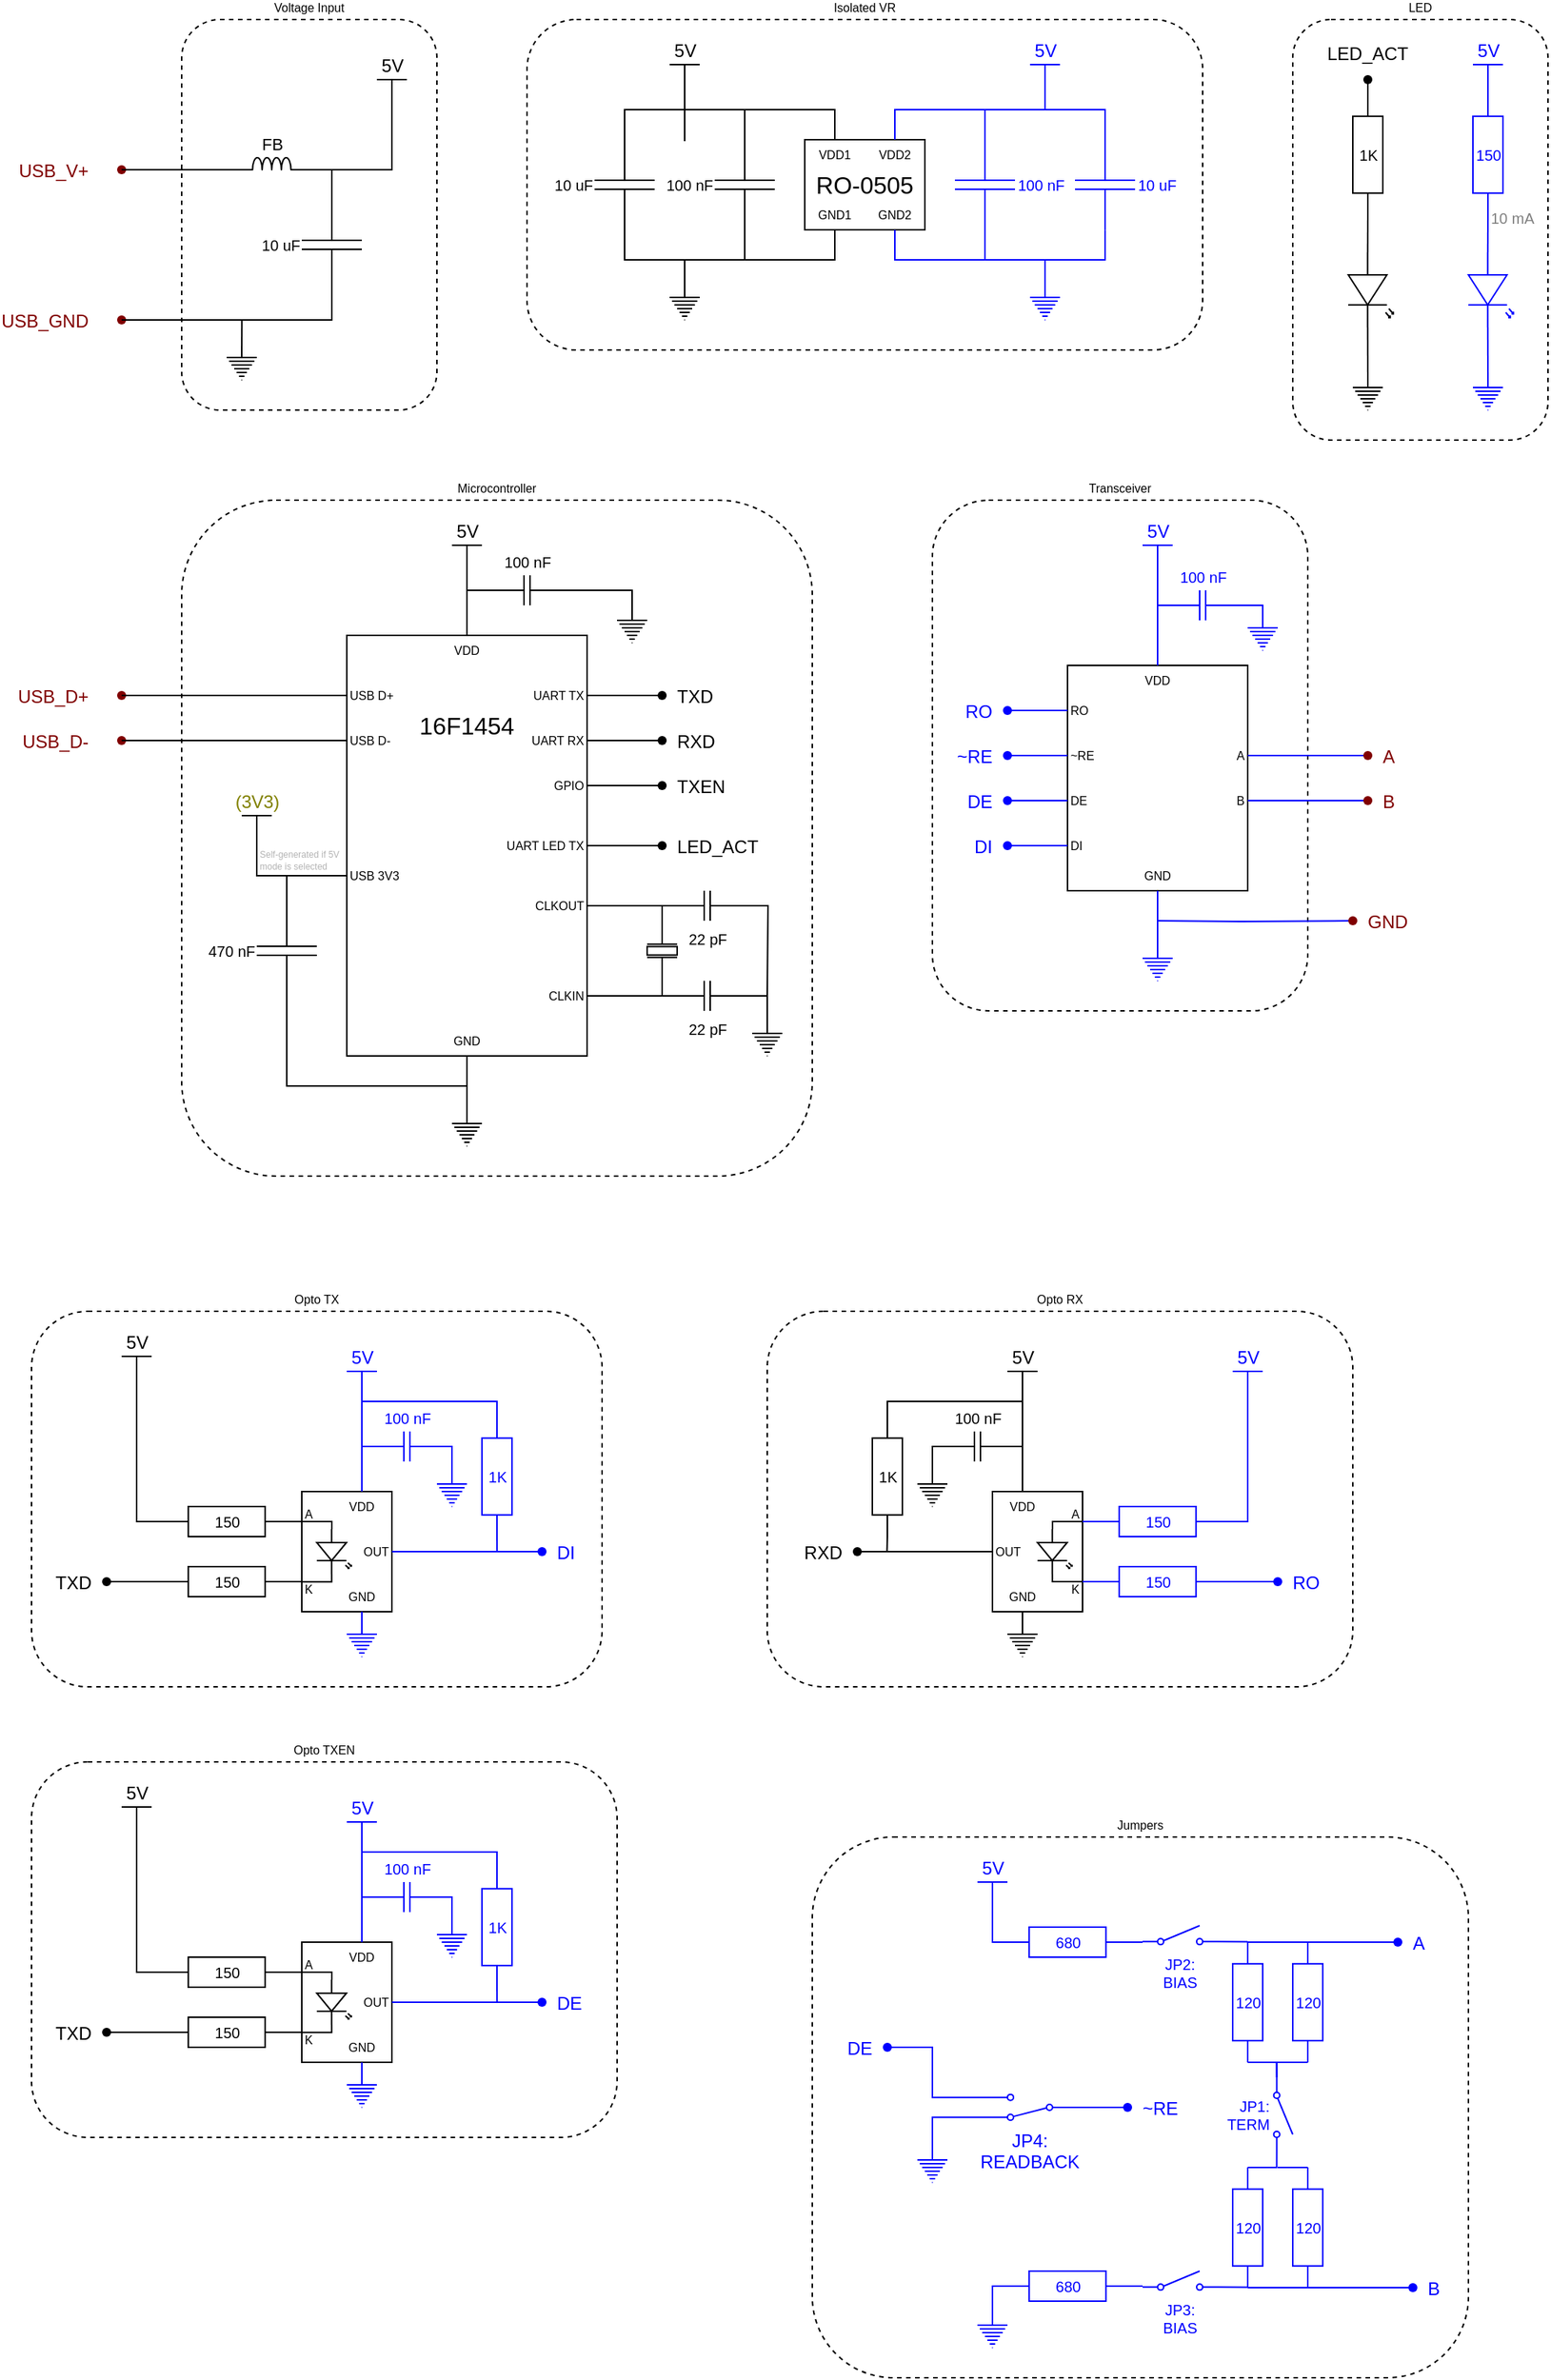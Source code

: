 <mxfile version="19.0.3" type="device"><diagram name="Page-1" id="7e0a89b8-554c-2b80-1dc8-d5c74ca68de4"><mxGraphModel dx="976" dy="689" grid="1" gridSize="10" guides="1" tooltips="1" connect="1" arrows="1" fold="1" page="1" pageScale="1" pageWidth="1100" pageHeight="850" background="none" math="0" shadow="0"><root><mxCell id="0"/><mxCell id="1" parent="0"/><mxCell id="uUjsE4tmyH-p77XcO4Gk-180" value="Transceiver" style="rounded=1;whiteSpace=wrap;html=1;fontSize=8;dashed=1;glass=0;fillColor=none;labelPosition=center;verticalLabelPosition=top;align=center;verticalAlign=bottom;" parent="1" vertex="1"><mxGeometry x="660" y="360" width="250" height="340" as="geometry"/></mxCell><mxCell id="uUjsE4tmyH-p77XcO4Gk-135" value="Opto RX" style="rounded=1;whiteSpace=wrap;html=1;fontSize=8;dashed=1;glass=0;fillColor=none;labelPosition=center;verticalLabelPosition=top;align=center;verticalAlign=bottom;" parent="1" vertex="1"><mxGeometry x="550" y="900" width="390" height="250" as="geometry"/></mxCell><mxCell id="uUjsE4tmyH-p77XcO4Gk-70" value="Opto TX" style="rounded=1;whiteSpace=wrap;html=1;fontSize=8;dashed=1;glass=0;fillColor=none;labelPosition=center;verticalLabelPosition=top;align=center;verticalAlign=bottom;" parent="1" vertex="1"><mxGeometry x="60" y="900" width="380" height="250" as="geometry"/></mxCell><mxCell id="UiWXOmMV1yArxUJ8jYI7-88" value="Microcontroller" style="rounded=1;whiteSpace=wrap;html=1;fontSize=8;dashed=1;glass=0;fillColor=none;labelPosition=center;verticalLabelPosition=top;align=center;verticalAlign=bottom;" parent="1" vertex="1"><mxGeometry x="160" y="360" width="420" height="450" as="geometry"/></mxCell><mxCell id="UiWXOmMV1yArxUJ8jYI7-125" value="LED" style="rounded=1;whiteSpace=wrap;html=1;fontSize=8;dashed=1;glass=0;fillColor=none;labelPosition=center;verticalLabelPosition=top;align=center;verticalAlign=bottom;spacingLeft=0;" parent="1" vertex="1"><mxGeometry x="900" y="40" width="170" height="280" as="geometry"/></mxCell><mxCell id="UiWXOmMV1yArxUJ8jYI7-28" value="Voltage Input" style="rounded=1;whiteSpace=wrap;html=1;fontSize=8;dashed=1;glass=0;fillColor=none;labelPosition=center;verticalLabelPosition=top;align=center;verticalAlign=bottom;" parent="1" vertex="1"><mxGeometry x="160" y="40" width="170" height="260" as="geometry"/></mxCell><mxCell id="UiWXOmMV1yArxUJ8jYI7-1" value="USB_V+" style="shape=waypoint;sketch=0;fillStyle=solid;size=6;pointerEvents=1;points=[];fillColor=none;resizable=0;rotatable=0;perimeter=centerPerimeter;snapToPoint=1;strokeColor=#800000;labelPosition=left;verticalLabelPosition=middle;align=right;verticalAlign=middle;fontColor=#800000;" parent="1" vertex="1"><mxGeometry x="100" y="120" width="40" height="40" as="geometry"/></mxCell><mxCell id="UiWXOmMV1yArxUJ8jYI7-3" style="edgeStyle=orthogonalEdgeStyle;rounded=0;orthogonalLoop=1;jettySize=auto;html=1;fontSize=10;fontColor=#000000;endArrow=none;endFill=0;" parent="1" target="UiWXOmMV1yArxUJ8jYI7-1" edge="1"><mxGeometry relative="1" as="geometry"><mxPoint x="200.333" y="140" as="targetPoint"/><mxPoint x="200" y="140" as="sourcePoint"/><Array as="points"><mxPoint x="200" y="140"/></Array></mxGeometry></mxCell><mxCell id="UiWXOmMV1yArxUJ8jYI7-11" style="edgeStyle=orthogonalEdgeStyle;shape=connector;rounded=0;orthogonalLoop=1;jettySize=auto;html=1;exitX=0;exitY=0.5;exitDx=0;exitDy=0;exitPerimeter=0;labelBackgroundColor=default;fontFamily=Helvetica;fontSize=10;fontColor=#000000;endArrow=none;endFill=0;strokeColor=default;entryX=1;entryY=1;entryDx=0;entryDy=0;entryPerimeter=0;" parent="1" source="UiWXOmMV1yArxUJ8jYI7-10" target="uUjsE4tmyH-p77XcO4Gk-2" edge="1"><mxGeometry relative="1" as="geometry"><mxPoint x="320" y="140" as="targetPoint"/><Array as="points"><mxPoint x="260" y="140"/></Array></mxGeometry></mxCell><mxCell id="uUjsE4tmyH-p77XcO4Gk-3" style="edgeStyle=orthogonalEdgeStyle;shape=connector;rounded=0;orthogonalLoop=1;jettySize=auto;html=1;exitX=1;exitY=0.5;exitDx=0;exitDy=0;exitPerimeter=0;labelBackgroundColor=default;fontFamily=Helvetica;fontSize=11;fontColor=default;endArrow=none;endFill=0;strokeColor=default;" parent="1" source="UiWXOmMV1yArxUJ8jYI7-10" edge="1"><mxGeometry relative="1" as="geometry"><mxPoint x="200" y="240" as="targetPoint"/><Array as="points"><mxPoint x="260" y="240"/></Array></mxGeometry></mxCell><mxCell id="UiWXOmMV1yArxUJ8jYI7-10" value="10 uF" style="pointerEvents=1;verticalLabelPosition=middle;shadow=0;dashed=0;align=right;html=1;verticalAlign=middle;shape=mxgraph.electrical.capacitors.capacitor_1;fontColor=#000000;strokeColor=#000000;fontSize=10;direction=south;labelPosition=left;" parent="1" vertex="1"><mxGeometry x="240" y="160" width="40" height="60" as="geometry"/></mxCell><mxCell id="uUjsE4tmyH-p77XcO4Gk-1" style="edgeStyle=orthogonalEdgeStyle;rounded=0;orthogonalLoop=1;jettySize=auto;html=1;exitX=0.5;exitY=0;exitDx=0;exitDy=0;exitPerimeter=0;endArrow=none;endFill=0;" parent="1" source="UiWXOmMV1yArxUJ8jYI7-14" edge="1"><mxGeometry relative="1" as="geometry"><mxPoint x="200.111" y="240" as="targetPoint"/></mxGeometry></mxCell><mxCell id="UiWXOmMV1yArxUJ8jYI7-14" value="" style="pointerEvents=1;verticalLabelPosition=bottom;shadow=0;dashed=0;align=center;html=1;verticalAlign=top;shape=mxgraph.electrical.signal_sources.protective_earth;fontFamily=Helvetica;fontSize=10;fontColor=#000000;strokeColor=#000000;" parent="1" vertex="1"><mxGeometry x="190" y="260" width="20" height="20" as="geometry"/></mxCell><mxCell id="UiWXOmMV1yArxUJ8jYI7-18" style="edgeStyle=orthogonalEdgeStyle;shape=connector;rounded=0;orthogonalLoop=1;jettySize=auto;html=1;exitX=0.5;exitY=0;exitDx=0;exitDy=0;exitPerimeter=0;labelBackgroundColor=default;fontFamily=Helvetica;fontSize=10;fontColor=#000000;endArrow=none;endFill=0;strokeColor=default;" parent="1" source="UiWXOmMV1yArxUJ8jYI7-17" edge="1"><mxGeometry relative="1" as="geometry"><mxPoint x="260" y="140" as="targetPoint"/><Array as="points"><mxPoint x="300" y="140"/></Array></mxGeometry></mxCell><mxCell id="UiWXOmMV1yArxUJ8jYI7-17" value="5V" style="verticalLabelPosition=top;verticalAlign=bottom;shape=mxgraph.electrical.signal_sources.vdd;shadow=0;dashed=0;align=center;strokeWidth=1;fontSize=12;html=1;flipV=1;fontFamily=Helvetica;fontColor=#000000;" parent="1" vertex="1"><mxGeometry x="290" y="80" width="20" height="20" as="geometry"/></mxCell><mxCell id="UiWXOmMV1yArxUJ8jYI7-25" value="USB_GND" style="shape=waypoint;sketch=0;fillStyle=solid;size=6;pointerEvents=1;points=[];fillColor=none;resizable=0;rotatable=0;perimeter=centerPerimeter;snapToPoint=1;strokeColor=#800000;labelPosition=left;verticalLabelPosition=middle;align=right;verticalAlign=middle;fontColor=#800000;" parent="1" vertex="1"><mxGeometry x="100" y="220" width="40" height="40" as="geometry"/></mxCell><mxCell id="UiWXOmMV1yArxUJ8jYI7-27" style="edgeStyle=orthogonalEdgeStyle;shape=connector;rounded=0;orthogonalLoop=1;jettySize=auto;html=1;entryX=0.638;entryY=0.522;entryDx=0;entryDy=0;entryPerimeter=0;labelBackgroundColor=default;fontFamily=Helvetica;fontSize=10;fontColor=#000000;endArrow=none;endFill=0;strokeColor=default;" parent="1" target="UiWXOmMV1yArxUJ8jYI7-25" edge="1"><mxGeometry relative="1" as="geometry"><mxPoint x="200" y="240" as="sourcePoint"/><Array as="points"><mxPoint x="200" y="240"/></Array></mxGeometry></mxCell><mxCell id="UiWXOmMV1yArxUJ8jYI7-57" value="USB_D+" style="shape=waypoint;sketch=0;fillStyle=solid;size=6;pointerEvents=1;points=[];fillColor=none;resizable=0;rotatable=0;perimeter=centerPerimeter;snapToPoint=1;strokeColor=#800000;labelPosition=left;verticalLabelPosition=middle;align=right;verticalAlign=middle;fontColor=#800000;" parent="1" vertex="1"><mxGeometry x="100" y="470" width="40" height="40" as="geometry"/></mxCell><mxCell id="UiWXOmMV1yArxUJ8jYI7-58" value="USB_D-" style="shape=waypoint;sketch=0;fillStyle=solid;size=6;pointerEvents=1;points=[];fillColor=none;resizable=0;rotatable=0;perimeter=centerPerimeter;snapToPoint=1;strokeColor=#800000;labelPosition=left;verticalLabelPosition=middle;align=right;verticalAlign=middle;fontColor=#800000;" parent="1" vertex="1"><mxGeometry x="100" y="500" width="40" height="40" as="geometry"/></mxCell><mxCell id="UiWXOmMV1yArxUJ8jYI7-59" style="edgeStyle=orthogonalEdgeStyle;shape=connector;rounded=0;orthogonalLoop=1;jettySize=auto;html=1;exitX=0;exitY=0.5;exitDx=0;exitDy=0;labelBackgroundColor=default;fontFamily=Helvetica;fontSize=10;fontColor=#000000;endArrow=none;endFill=0;strokeColor=default;" parent="1" source="UiWXOmMV1yArxUJ8jYI7-43" target="UiWXOmMV1yArxUJ8jYI7-58" edge="1"><mxGeometry relative="1" as="geometry"/></mxCell><mxCell id="UiWXOmMV1yArxUJ8jYI7-60" style="edgeStyle=orthogonalEdgeStyle;shape=connector;rounded=0;orthogonalLoop=1;jettySize=auto;html=1;exitX=0;exitY=0.5;exitDx=0;exitDy=0;labelBackgroundColor=default;fontFamily=Helvetica;fontSize=10;fontColor=#000000;endArrow=none;endFill=0;strokeColor=default;" parent="1" source="UiWXOmMV1yArxUJ8jYI7-47" target="UiWXOmMV1yArxUJ8jYI7-57" edge="1"><mxGeometry relative="1" as="geometry"/></mxCell><mxCell id="UiWXOmMV1yArxUJ8jYI7-68" style="edgeStyle=orthogonalEdgeStyle;shape=connector;rounded=0;orthogonalLoop=1;jettySize=auto;html=1;exitX=1;exitY=0.5;exitDx=0;exitDy=0;exitPerimeter=0;labelBackgroundColor=default;fontFamily=Helvetica;fontSize=10;fontColor=#000000;endArrow=none;endFill=0;strokeColor=default;" parent="1" source="UiWXOmMV1yArxUJ8jYI7-61" edge="1"><mxGeometry relative="1" as="geometry"><mxPoint x="350" y="750" as="targetPoint"/><Array as="points"><mxPoint x="230" y="750"/></Array></mxGeometry></mxCell><mxCell id="UiWXOmMV1yArxUJ8jYI7-61" value="470 nF" style="pointerEvents=1;verticalLabelPosition=middle;shadow=0;dashed=0;align=right;html=1;verticalAlign=middle;shape=mxgraph.electrical.capacitors.capacitor_1;fontColor=#000000;strokeColor=#000000;fontSize=10;direction=south;labelPosition=left;" parent="1" vertex="1"><mxGeometry x="210" y="630" width="40" height="60" as="geometry"/></mxCell><mxCell id="UiWXOmMV1yArxUJ8jYI7-62" style="edgeStyle=orthogonalEdgeStyle;shape=connector;rounded=0;orthogonalLoop=1;jettySize=auto;html=1;exitX=0;exitY=0.5;exitDx=0;exitDy=0;entryX=0;entryY=0.5;entryDx=0;entryDy=0;entryPerimeter=0;labelBackgroundColor=default;fontFamily=Helvetica;fontSize=10;fontColor=#000000;endArrow=none;endFill=0;strokeColor=default;" parent="1" source="UiWXOmMV1yArxUJ8jYI7-55" target="UiWXOmMV1yArxUJ8jYI7-61" edge="1"><mxGeometry relative="1" as="geometry"/></mxCell><mxCell id="UiWXOmMV1yArxUJ8jYI7-65" style="edgeStyle=orthogonalEdgeStyle;shape=connector;rounded=0;orthogonalLoop=1;jettySize=auto;html=1;exitX=0.5;exitY=0;exitDx=0;exitDy=0;exitPerimeter=0;labelBackgroundColor=default;fontFamily=Helvetica;fontSize=10;fontColor=#000000;endArrow=none;endFill=0;strokeColor=default;" parent="1" edge="1"><mxGeometry relative="1" as="geometry"><mxPoint x="230" y="610" as="targetPoint"/><mxPoint x="210" y="590" as="sourcePoint"/><Array as="points"><mxPoint x="210" y="610"/></Array></mxGeometry></mxCell><mxCell id="UiWXOmMV1yArxUJ8jYI7-64" value="(3V3)" style="verticalLabelPosition=top;verticalAlign=bottom;shape=mxgraph.electrical.signal_sources.vdd;shadow=0;dashed=0;align=center;strokeWidth=1;fontSize=12;html=1;flipV=1;fontFamily=Helvetica;fontColor=#808000;" parent="1" vertex="1"><mxGeometry x="200" y="570" width="20" height="20" as="geometry"/></mxCell><mxCell id="UiWXOmMV1yArxUJ8jYI7-66" value="" style="pointerEvents=1;verticalLabelPosition=bottom;shadow=0;dashed=0;align=center;html=1;verticalAlign=top;shape=mxgraph.electrical.signal_sources.protective_earth;fontFamily=Helvetica;fontSize=10;fontColor=#000000;strokeColor=#000000;" parent="1" vertex="1"><mxGeometry x="340" y="770" width="20" height="20" as="geometry"/></mxCell><mxCell id="UiWXOmMV1yArxUJ8jYI7-67" style="edgeStyle=orthogonalEdgeStyle;shape=connector;rounded=0;orthogonalLoop=1;jettySize=auto;html=1;exitX=0.5;exitY=1;exitDx=0;exitDy=0;entryX=0.5;entryY=0;entryDx=0;entryDy=0;entryPerimeter=0;labelBackgroundColor=default;fontFamily=Helvetica;fontSize=10;fontColor=#000000;endArrow=none;endFill=0;strokeColor=default;" parent="1" source="UiWXOmMV1yArxUJ8jYI7-46" target="UiWXOmMV1yArxUJ8jYI7-66" edge="1"><mxGeometry relative="1" as="geometry"/></mxCell><mxCell id="UiWXOmMV1yArxUJ8jYI7-72" value="TXD" style="shape=waypoint;sketch=0;fillStyle=solid;size=6;pointerEvents=1;points=[];fillColor=none;resizable=0;rotatable=0;perimeter=centerPerimeter;snapToPoint=1;strokeColor=default;labelPosition=right;verticalLabelPosition=middle;align=left;verticalAlign=middle;fontColor=default;spacingLeft=-12;" parent="1" vertex="1"><mxGeometry x="460" y="470" width="40" height="40" as="geometry"/></mxCell><mxCell id="UiWXOmMV1yArxUJ8jYI7-75" value="RXD" style="shape=waypoint;sketch=0;fillStyle=solid;size=6;pointerEvents=1;points=[];fillColor=none;resizable=0;rotatable=0;perimeter=centerPerimeter;snapToPoint=1;strokeColor=default;labelPosition=right;verticalLabelPosition=middle;align=left;verticalAlign=middle;fontColor=default;spacingLeft=-12;" parent="1" vertex="1"><mxGeometry x="460" y="500" width="40" height="40" as="geometry"/></mxCell><mxCell id="UiWXOmMV1yArxUJ8jYI7-79" value="LED_ACT" style="shape=waypoint;sketch=0;fillStyle=solid;size=6;pointerEvents=1;points=[];fillColor=none;resizable=0;rotatable=0;perimeter=centerPerimeter;snapToPoint=1;strokeColor=#000000;labelPosition=right;verticalLabelPosition=middle;align=left;verticalAlign=middle;fontColor=default;spacingTop=0;spacingLeft=-12;" parent="1" vertex="1"><mxGeometry x="460" y="570" width="40" height="40" as="geometry"/></mxCell><mxCell id="UiWXOmMV1yArxUJ8jYI7-81" style="edgeStyle=orthogonalEdgeStyle;shape=connector;rounded=0;orthogonalLoop=1;jettySize=auto;html=1;exitX=1;exitY=0.5;exitDx=0;exitDy=0;labelBackgroundColor=default;fontFamily=Helvetica;fontSize=10;fontColor=default;endArrow=none;endFill=0;strokeColor=default;labelPosition=right;verticalLabelPosition=middle;align=left;verticalAlign=middle;" parent="1" source="UiWXOmMV1yArxUJ8jYI7-51" target="UiWXOmMV1yArxUJ8jYI7-79" edge="1"><mxGeometry relative="1" as="geometry"/></mxCell><mxCell id="UiWXOmMV1yArxUJ8jYI7-84" style="edgeStyle=orthogonalEdgeStyle;shape=connector;rounded=0;orthogonalLoop=1;jettySize=auto;html=1;exitX=1;exitY=0.5;exitDx=0;exitDy=0;labelBackgroundColor=default;fontFamily=Helvetica;fontSize=10;fontColor=default;endArrow=none;endFill=0;strokeColor=default;" parent="1" source="UiWXOmMV1yArxUJ8jYI7-38" target="UiWXOmMV1yArxUJ8jYI7-72" edge="1"><mxGeometry relative="1" as="geometry"/></mxCell><mxCell id="UiWXOmMV1yArxUJ8jYI7-85" style="edgeStyle=orthogonalEdgeStyle;shape=connector;rounded=0;orthogonalLoop=1;jettySize=auto;html=1;exitX=1;exitY=0.5;exitDx=0;exitDy=0;labelBackgroundColor=default;fontFamily=Helvetica;fontSize=10;fontColor=default;endArrow=none;endFill=0;strokeColor=default;" parent="1" source="UiWXOmMV1yArxUJ8jYI7-39" target="UiWXOmMV1yArxUJ8jYI7-75" edge="1"><mxGeometry relative="1" as="geometry"/></mxCell><mxCell id="UiWXOmMV1yArxUJ8jYI7-90" style="edgeStyle=orthogonalEdgeStyle;shape=connector;rounded=0;orthogonalLoop=1;jettySize=auto;html=1;exitX=0.5;exitY=0;exitDx=0;exitDy=0;exitPerimeter=0;labelBackgroundColor=default;fontFamily=Helvetica;fontSize=10;fontColor=default;endArrow=none;endFill=0;strokeColor=default;" parent="1" source="UiWXOmMV1yArxUJ8jYI7-89" edge="1"><mxGeometry relative="1" as="geometry"><mxPoint x="350" y="450" as="targetPoint"/></mxGeometry></mxCell><mxCell id="UiWXOmMV1yArxUJ8jYI7-101" style="edgeStyle=orthogonalEdgeStyle;shape=connector;rounded=0;orthogonalLoop=1;jettySize=auto;html=1;exitX=1;exitY=0.5;exitDx=0;exitDy=0;exitPerimeter=0;entryX=0;entryY=0.57;entryDx=0;entryDy=0;entryPerimeter=0;labelBackgroundColor=default;fontFamily=Helvetica;fontSize=10;fontColor=default;endArrow=none;endFill=0;strokeColor=default;" parent="1" source="UiWXOmMV1yArxUJ8jYI7-92" target="UiWXOmMV1yArxUJ8jYI7-94" edge="1"><mxGeometry relative="1" as="geometry"/></mxCell><mxCell id="uUjsE4tmyH-p77XcO4Gk-22" style="edgeStyle=orthogonalEdgeStyle;shape=connector;rounded=0;orthogonalLoop=1;jettySize=auto;html=1;exitX=0;exitY=0.5;exitDx=0;exitDy=0;exitPerimeter=0;labelBackgroundColor=default;fontFamily=Helvetica;fontSize=11;fontColor=default;endArrow=none;endFill=0;strokeColor=default;" parent="1" source="UiWXOmMV1yArxUJ8jYI7-92" target="uUjsE4tmyH-p77XcO4Gk-21" edge="1"><mxGeometry relative="1" as="geometry"/></mxCell><mxCell id="UiWXOmMV1yArxUJ8jYI7-92" value="1K" style="pointerEvents=1;verticalLabelPosition=middle;shadow=0;dashed=0;align=center;html=1;verticalAlign=middle;shape=mxgraph.electrical.resistors.resistor_1;fontFamily=Helvetica;fontSize=10;fontColor=default;strokeColor=#000000;direction=south;labelPosition=center;" parent="1" vertex="1"><mxGeometry x="940" y="90" width="20" height="80" as="geometry"/></mxCell><mxCell id="UiWXOmMV1yArxUJ8jYI7-100" style="edgeStyle=orthogonalEdgeStyle;shape=connector;rounded=0;orthogonalLoop=1;jettySize=auto;html=1;exitX=1;exitY=0.57;exitDx=0;exitDy=0;exitPerimeter=0;entryX=0.462;entryY=0.458;entryDx=0;entryDy=0;entryPerimeter=0;labelBackgroundColor=default;fontFamily=Helvetica;fontSize=10;fontColor=default;endArrow=none;endFill=0;strokeColor=default;" parent="1" source="UiWXOmMV1yArxUJ8jYI7-94" edge="1"><mxGeometry relative="1" as="geometry"><mxPoint x="950" y="280.0" as="targetPoint"/></mxGeometry></mxCell><mxCell id="UiWXOmMV1yArxUJ8jYI7-94" value="" style="verticalLabelPosition=bottom;shadow=0;dashed=0;align=center;html=1;verticalAlign=top;shape=mxgraph.electrical.opto_electronics.led_2;pointerEvents=1;fontFamily=Helvetica;fontSize=10;fontColor=default;strokeColor=#000000;direction=south;" parent="1" vertex="1"><mxGeometry x="937" y="195" width="30" height="50" as="geometry"/></mxCell><mxCell id="UiWXOmMV1yArxUJ8jYI7-106" style="edgeStyle=orthogonalEdgeStyle;shape=connector;rounded=0;orthogonalLoop=1;jettySize=auto;html=1;exitX=1;exitY=0.57;exitDx=0;exitDy=0;exitPerimeter=0;labelBackgroundColor=default;fontFamily=Helvetica;fontSize=10;fontColor=default;endArrow=none;endFill=0;strokeColor=default;" parent="1" edge="1"><mxGeometry relative="1" as="geometry"><mxPoint x="1030" y="760" as="targetPoint"/></mxGeometry></mxCell><mxCell id="UiWXOmMV1yArxUJ8jYI7-89" value="5V" style="verticalLabelPosition=top;verticalAlign=bottom;shape=mxgraph.electrical.signal_sources.vdd;shadow=0;dashed=0;align=center;strokeWidth=1;fontSize=12;html=1;flipV=1;fontFamily=Helvetica;fontColor=#000000;" parent="1" vertex="1"><mxGeometry x="340" y="390" width="20" height="20" as="geometry"/></mxCell><mxCell id="UiWXOmMV1yArxUJ8jYI7-129" style="edgeStyle=orthogonalEdgeStyle;shape=connector;rounded=0;orthogonalLoop=1;jettySize=auto;html=1;exitX=0;exitY=0.5;exitDx=0;exitDy=0;exitPerimeter=0;entryX=0.5;entryY=0;entryDx=0;entryDy=0;entryPerimeter=0;labelBackgroundColor=default;fontFamily=Helvetica;fontSize=10;fontColor=default;endArrow=none;endFill=0;strokeColor=default;" parent="1" source="UiWXOmMV1yArxUJ8jYI7-127" target="UiWXOmMV1yArxUJ8jYI7-128" edge="1"><mxGeometry relative="1" as="geometry"><Array as="points"><mxPoint x="460" y="420"/></Array></mxGeometry></mxCell><mxCell id="UiWXOmMV1yArxUJ8jYI7-131" style="edgeStyle=orthogonalEdgeStyle;shape=connector;rounded=0;orthogonalLoop=1;jettySize=auto;html=1;exitX=1;exitY=0.5;exitDx=0;exitDy=0;exitPerimeter=0;labelBackgroundColor=default;fontFamily=Helvetica;fontSize=10;fontColor=default;endArrow=none;endFill=0;strokeColor=default;" parent="1" source="UiWXOmMV1yArxUJ8jYI7-127" edge="1"><mxGeometry relative="1" as="geometry"><mxPoint x="350" y="420" as="targetPoint"/></mxGeometry></mxCell><mxCell id="UiWXOmMV1yArxUJ8jYI7-127" value="100 nF" style="pointerEvents=1;verticalLabelPosition=top;shadow=0;dashed=0;align=center;html=1;verticalAlign=bottom;shape=mxgraph.electrical.capacitors.capacitor_1;fontColor=#000000;strokeColor=#000000;fontSize=10;direction=west;labelPosition=center;" parent="1" vertex="1"><mxGeometry x="370" y="410" width="40" height="20" as="geometry"/></mxCell><mxCell id="UiWXOmMV1yArxUJ8jYI7-128" value="" style="pointerEvents=1;verticalLabelPosition=bottom;shadow=0;dashed=0;align=center;html=1;verticalAlign=top;shape=mxgraph.electrical.signal_sources.protective_earth;fontFamily=Helvetica;fontSize=10;fontColor=#000000;strokeColor=#000000;" parent="1" vertex="1"><mxGeometry x="450" y="435" width="20" height="20" as="geometry"/></mxCell><mxCell id="uUjsE4tmyH-p77XcO4Gk-2" value="FB" style="pointerEvents=1;verticalLabelPosition=top;shadow=0;dashed=0;align=center;html=1;verticalAlign=bottom;shape=mxgraph.electrical.inductors.inductor_3;fontFamily=Helvetica;fontSize=11;fontColor=default;labelPosition=center;" parent="1" vertex="1"><mxGeometry x="200" y="132" width="40" height="8" as="geometry"/></mxCell><mxCell id="UiWXOmMV1yArxUJ8jYI7-69" value="Self-generated if 5V mode is selected&lt;br&gt;&lt;p style=&quot;margin: 0px; font-size: 6px;&quot;&gt;&lt;/p&gt;" style="text;html=1;strokeColor=none;fillColor=none;align=left;verticalAlign=middle;whiteSpace=wrap;rounded=0;glass=0;dashed=1;fontSize=6;labelPosition=center;verticalLabelPosition=middle;fontColor=#B3B3B3;" parent="1" vertex="1"><mxGeometry x="210" y="590" width="60" height="20" as="geometry"/></mxCell><mxCell id="uUjsE4tmyH-p77XcO4Gk-8" style="edgeStyle=orthogonalEdgeStyle;shape=connector;rounded=0;orthogonalLoop=1;jettySize=auto;html=1;exitX=0;exitY=0.5;exitDx=0;exitDy=0;exitPerimeter=0;entryX=1;entryY=0.5;entryDx=0;entryDy=0;labelBackgroundColor=default;fontFamily=Helvetica;fontSize=11;fontColor=default;endArrow=none;endFill=0;strokeColor=default;" parent="1" source="uUjsE4tmyH-p77XcO4Gk-4" target="UiWXOmMV1yArxUJ8jYI7-48" edge="1"><mxGeometry relative="1" as="geometry"><Array as="points"><mxPoint x="480" y="630"/></Array></mxGeometry></mxCell><mxCell id="uUjsE4tmyH-p77XcO4Gk-10" style="edgeStyle=orthogonalEdgeStyle;shape=connector;rounded=0;orthogonalLoop=1;jettySize=auto;html=1;exitX=1;exitY=0.5;exitDx=0;exitDy=0;exitPerimeter=0;entryX=1;entryY=0.5;entryDx=0;entryDy=0;labelBackgroundColor=default;fontFamily=Helvetica;fontSize=11;fontColor=default;endArrow=none;endFill=0;strokeColor=default;" parent="1" source="uUjsE4tmyH-p77XcO4Gk-4" target="UiWXOmMV1yArxUJ8jYI7-54" edge="1"><mxGeometry relative="1" as="geometry"><Array as="points"><mxPoint x="460" y="690"/><mxPoint x="460" y="690"/></Array></mxGeometry></mxCell><mxCell id="uUjsE4tmyH-p77XcO4Gk-4" value="" style="pointerEvents=1;verticalLabelPosition=bottom;shadow=0;dashed=0;align=center;html=1;verticalAlign=top;shape=mxgraph.electrical.miscellaneous.crystal_1;fontFamily=Helvetica;fontSize=11;fontColor=default;strokeColor=default;direction=south;" parent="1" vertex="1"><mxGeometry x="470" y="640" width="20" height="40" as="geometry"/></mxCell><mxCell id="uUjsE4tmyH-p77XcO4Gk-7" style="edgeStyle=orthogonalEdgeStyle;shape=connector;rounded=0;orthogonalLoop=1;jettySize=auto;html=1;exitX=1;exitY=0.5;exitDx=0;exitDy=0;entryX=0.541;entryY=0.544;entryDx=0;entryDy=0;entryPerimeter=0;labelBackgroundColor=default;fontFamily=Helvetica;fontSize=11;fontColor=default;endArrow=none;endFill=0;strokeColor=default;" parent="1" source="uUjsE4tmyH-p77XcO4Gk-5" target="uUjsE4tmyH-p77XcO4Gk-6" edge="1"><mxGeometry relative="1" as="geometry"/></mxCell><mxCell id="uUjsE4tmyH-p77XcO4Gk-6" value="TXEN" style="shape=waypoint;sketch=0;fillStyle=solid;size=6;pointerEvents=1;points=[];fillColor=none;resizable=0;rotatable=0;perimeter=centerPerimeter;snapToPoint=1;strokeColor=#000000;labelPosition=right;verticalLabelPosition=middle;align=left;verticalAlign=middle;fontColor=default;spacingTop=0;spacingLeft=-12;" parent="1" vertex="1"><mxGeometry x="460" y="530" width="40" height="40" as="geometry"/></mxCell><mxCell id="uUjsE4tmyH-p77XcO4Gk-14" style="edgeStyle=orthogonalEdgeStyle;shape=connector;rounded=0;orthogonalLoop=1;jettySize=auto;html=1;exitX=1;exitY=0.5;exitDx=0;exitDy=0;exitPerimeter=0;labelBackgroundColor=default;fontFamily=Helvetica;fontSize=11;fontColor=default;endArrow=none;endFill=0;strokeColor=default;" parent="1" source="uUjsE4tmyH-p77XcO4Gk-11" edge="1"><mxGeometry relative="1" as="geometry"><mxPoint x="480" y="630" as="targetPoint"/></mxGeometry></mxCell><mxCell id="uUjsE4tmyH-p77XcO4Gk-17" style="edgeStyle=orthogonalEdgeStyle;shape=connector;rounded=0;orthogonalLoop=1;jettySize=auto;html=1;exitX=0;exitY=0.5;exitDx=0;exitDy=0;exitPerimeter=0;labelBackgroundColor=default;fontFamily=Helvetica;fontSize=11;fontColor=default;endArrow=none;endFill=0;strokeColor=default;" parent="1" source="uUjsE4tmyH-p77XcO4Gk-11" edge="1"><mxGeometry relative="1" as="geometry"><mxPoint x="550" y="690" as="targetPoint"/></mxGeometry></mxCell><mxCell id="uUjsE4tmyH-p77XcO4Gk-11" value="22 pF" style="pointerEvents=1;verticalLabelPosition=bottom;shadow=0;dashed=0;align=center;html=1;verticalAlign=top;shape=mxgraph.electrical.capacitors.capacitor_1;fontColor=#000000;strokeColor=#000000;fontSize=10;direction=west;labelPosition=center;" parent="1" vertex="1"><mxGeometry x="490" y="620" width="40" height="20" as="geometry"/></mxCell><mxCell id="uUjsE4tmyH-p77XcO4Gk-13" style="edgeStyle=orthogonalEdgeStyle;shape=connector;rounded=0;orthogonalLoop=1;jettySize=auto;html=1;exitX=1;exitY=0.5;exitDx=0;exitDy=0;exitPerimeter=0;labelBackgroundColor=default;fontFamily=Helvetica;fontSize=11;fontColor=default;endArrow=none;endFill=0;strokeColor=default;" parent="1" source="uUjsE4tmyH-p77XcO4Gk-12" edge="1"><mxGeometry relative="1" as="geometry"><mxPoint x="480" y="690" as="targetPoint"/></mxGeometry></mxCell><mxCell id="uUjsE4tmyH-p77XcO4Gk-16" style="edgeStyle=orthogonalEdgeStyle;shape=connector;rounded=0;orthogonalLoop=1;jettySize=auto;html=1;exitX=0;exitY=0.5;exitDx=0;exitDy=0;exitPerimeter=0;entryX=0.5;entryY=0;entryDx=0;entryDy=0;entryPerimeter=0;labelBackgroundColor=default;fontFamily=Helvetica;fontSize=11;fontColor=default;endArrow=none;endFill=0;strokeColor=default;" parent="1" source="uUjsE4tmyH-p77XcO4Gk-12" target="uUjsE4tmyH-p77XcO4Gk-15" edge="1"><mxGeometry relative="1" as="geometry"/></mxCell><mxCell id="uUjsE4tmyH-p77XcO4Gk-12" value="22 pF" style="pointerEvents=1;verticalLabelPosition=bottom;shadow=0;dashed=0;align=center;html=1;verticalAlign=top;shape=mxgraph.electrical.capacitors.capacitor_1;fontColor=#000000;strokeColor=#000000;fontSize=10;direction=west;labelPosition=center;" parent="1" vertex="1"><mxGeometry x="490" y="680" width="40" height="20" as="geometry"/></mxCell><mxCell id="uUjsE4tmyH-p77XcO4Gk-15" value="" style="pointerEvents=1;verticalLabelPosition=bottom;shadow=0;dashed=0;align=center;html=1;verticalAlign=top;shape=mxgraph.electrical.signal_sources.protective_earth;fontFamily=Helvetica;fontSize=10;fontColor=#000000;strokeColor=#000000;" parent="1" vertex="1"><mxGeometry x="540" y="710" width="20" height="20" as="geometry"/></mxCell><mxCell id="uUjsE4tmyH-p77XcO4Gk-18" value="" style="group" parent="1" vertex="1" connectable="0"><mxGeometry x="270" y="450" width="160" height="280" as="geometry"/></mxCell><mxCell id="UiWXOmMV1yArxUJ8jYI7-37" value="&lt;p style=&quot;font-size: medium; text-align: start; margin: 0px;&quot;&gt;16F1454&lt;/p&gt;" style="rounded=0;whiteSpace=wrap;html=1;fontSize=10;direction=south;spacing=2;spacingBottom=160;spacingTop=0;" parent="uUjsE4tmyH-p77XcO4Gk-18" vertex="1"><mxGeometry width="160" height="280" as="geometry"/></mxCell><mxCell id="UiWXOmMV1yArxUJ8jYI7-38" value="&amp;nbsp;UART TX" style="text;html=1;strokeColor=none;fillColor=none;align=right;verticalAlign=middle;whiteSpace=wrap;rounded=0;fontSize=8;" parent="uUjsE4tmyH-p77XcO4Gk-18" vertex="1"><mxGeometry x="110" y="30" width="50" height="20" as="geometry"/></mxCell><mxCell id="UiWXOmMV1yArxUJ8jYI7-39" value="UART RX" style="text;html=1;strokeColor=none;fillColor=none;align=right;verticalAlign=middle;whiteSpace=wrap;rounded=0;fontSize=8;" parent="uUjsE4tmyH-p77XcO4Gk-18" vertex="1"><mxGeometry x="110" y="60" width="50" height="20" as="geometry"/></mxCell><mxCell id="UiWXOmMV1yArxUJ8jYI7-43" value="USB D-" style="text;html=1;strokeColor=none;fillColor=none;align=left;verticalAlign=middle;whiteSpace=wrap;rounded=0;fontSize=8;" parent="uUjsE4tmyH-p77XcO4Gk-18" vertex="1"><mxGeometry y="60" width="40" height="20" as="geometry"/></mxCell><mxCell id="UiWXOmMV1yArxUJ8jYI7-45" value="VDD" style="text;html=1;strokeColor=none;fillColor=none;align=center;verticalAlign=middle;whiteSpace=wrap;rounded=0;fontSize=8;" parent="uUjsE4tmyH-p77XcO4Gk-18" vertex="1"><mxGeometry x="65" width="30" height="20" as="geometry"/></mxCell><mxCell id="UiWXOmMV1yArxUJ8jYI7-46" value="GND" style="text;html=1;strokeColor=none;fillColor=none;align=center;verticalAlign=middle;whiteSpace=wrap;rounded=0;fontSize=8;" parent="uUjsE4tmyH-p77XcO4Gk-18" vertex="1"><mxGeometry x="65" y="260" width="30" height="20" as="geometry"/></mxCell><mxCell id="UiWXOmMV1yArxUJ8jYI7-47" value="USB D+" style="text;html=1;strokeColor=none;fillColor=none;align=left;verticalAlign=middle;whiteSpace=wrap;rounded=0;fontSize=8;" parent="uUjsE4tmyH-p77XcO4Gk-18" vertex="1"><mxGeometry y="30" width="40" height="20" as="geometry"/></mxCell><mxCell id="UiWXOmMV1yArxUJ8jYI7-48" value="CLKOUT" style="text;html=1;strokeColor=none;fillColor=none;align=right;verticalAlign=middle;whiteSpace=wrap;rounded=0;fontSize=8;" parent="uUjsE4tmyH-p77XcO4Gk-18" vertex="1"><mxGeometry x="110" y="170" width="50" height="20" as="geometry"/></mxCell><mxCell id="UiWXOmMV1yArxUJ8jYI7-51" value="UART LED TX" style="text;html=1;strokeColor=none;fillColor=none;align=right;verticalAlign=middle;whiteSpace=wrap;rounded=0;fontSize=8;" parent="uUjsE4tmyH-p77XcO4Gk-18" vertex="1"><mxGeometry x="100" y="130" width="60" height="20" as="geometry"/></mxCell><mxCell id="UiWXOmMV1yArxUJ8jYI7-54" value="CLKIN" style="text;html=1;strokeColor=none;fillColor=none;align=right;verticalAlign=middle;whiteSpace=wrap;rounded=0;fontSize=8;" parent="uUjsE4tmyH-p77XcO4Gk-18" vertex="1"><mxGeometry x="110" y="230" width="50" height="20" as="geometry"/></mxCell><mxCell id="UiWXOmMV1yArxUJ8jYI7-55" value="USB 3V3" style="text;html=1;strokeColor=none;fillColor=none;align=left;verticalAlign=middle;whiteSpace=wrap;rounded=0;fontSize=8;" parent="uUjsE4tmyH-p77XcO4Gk-18" vertex="1"><mxGeometry y="150" width="50" height="20" as="geometry"/></mxCell><mxCell id="uUjsE4tmyH-p77XcO4Gk-5" value="GPIO" style="text;html=1;strokeColor=none;fillColor=none;align=right;verticalAlign=middle;whiteSpace=wrap;rounded=0;fontSize=8;" parent="uUjsE4tmyH-p77XcO4Gk-18" vertex="1"><mxGeometry x="110" y="90" width="50" height="20" as="geometry"/></mxCell><mxCell id="uUjsE4tmyH-p77XcO4Gk-21" value="LED_ACT" style="shape=waypoint;sketch=0;fillStyle=solid;size=6;pointerEvents=1;points=[];fillColor=none;resizable=0;rotatable=0;perimeter=centerPerimeter;snapToPoint=1;strokeColor=#000000;labelPosition=center;verticalLabelPosition=top;align=center;verticalAlign=bottom;fontColor=default;spacingTop=0;spacingLeft=0;spacingBottom=-12;" parent="1" vertex="1"><mxGeometry x="930" y="60" width="40" height="40" as="geometry"/></mxCell><mxCell id="uUjsE4tmyH-p77XcO4Gk-46" value="" style="group" parent="1" vertex="1" connectable="0"><mxGeometry x="240" y="1020" width="60" height="80" as="geometry"/></mxCell><mxCell id="uUjsE4tmyH-p77XcO4Gk-25" value="&lt;p style=&quot;font-size: medium; text-align: start; margin: 0px;&quot;&gt;&lt;br&gt;&lt;/p&gt;" style="rounded=0;whiteSpace=wrap;html=1;fontSize=10;direction=south;spacing=2;spacingBottom=160;spacingTop=0;" parent="uUjsE4tmyH-p77XcO4Gk-46" vertex="1"><mxGeometry width="60" height="80" as="geometry"/></mxCell><mxCell id="uUjsE4tmyH-p77XcO4Gk-26" value="OUT" style="text;html=1;strokeColor=none;fillColor=none;align=right;verticalAlign=middle;whiteSpace=wrap;rounded=0;fontSize=8;" parent="uUjsE4tmyH-p77XcO4Gk-46" vertex="1"><mxGeometry x="35" y="30" width="25" height="20" as="geometry"/></mxCell><mxCell id="uUjsE4tmyH-p77XcO4Gk-29" value="VDD" style="text;html=1;strokeColor=none;fillColor=none;align=center;verticalAlign=middle;whiteSpace=wrap;rounded=0;fontSize=8;" parent="uUjsE4tmyH-p77XcO4Gk-46" vertex="1"><mxGeometry x="20" width="40" height="20" as="geometry"/></mxCell><mxCell id="uUjsE4tmyH-p77XcO4Gk-30" value="GND" style="text;html=1;strokeColor=none;fillColor=none;align=center;verticalAlign=middle;whiteSpace=wrap;rounded=0;fontSize=8;" parent="uUjsE4tmyH-p77XcO4Gk-46" vertex="1"><mxGeometry x="20" y="60" width="40" height="20" as="geometry"/></mxCell><mxCell id="uUjsE4tmyH-p77XcO4Gk-41" style="edgeStyle=orthogonalEdgeStyle;shape=connector;rounded=0;orthogonalLoop=1;jettySize=auto;html=1;exitX=1;exitY=0.57;exitDx=0;exitDy=0;exitPerimeter=0;entryX=0.179;entryY=0.999;entryDx=0;entryDy=0;entryPerimeter=0;labelBackgroundColor=default;fontFamily=Helvetica;fontSize=11;fontColor=default;endArrow=none;endFill=0;strokeColor=default;" parent="uUjsE4tmyH-p77XcO4Gk-46" source="uUjsE4tmyH-p77XcO4Gk-39" edge="1"><mxGeometry relative="1" as="geometry"><mxPoint x="0.16" y="60.12" as="targetPoint"/><Array as="points"><mxPoint x="20" y="60"/></Array></mxGeometry></mxCell><mxCell id="uUjsE4tmyH-p77XcO4Gk-39" value="" style="verticalLabelPosition=bottom;shadow=0;dashed=0;align=center;html=1;verticalAlign=top;shape=mxgraph.electrical.opto_electronics.led_2;pointerEvents=1;fontFamily=Helvetica;fontSize=11;fontColor=default;strokeColor=default;direction=south;" parent="uUjsE4tmyH-p77XcO4Gk-46" vertex="1"><mxGeometry x="10" y="25" width="23" height="30" as="geometry"/></mxCell><mxCell id="uUjsE4tmyH-p77XcO4Gk-42" value="A&lt;br&gt;&amp;nbsp;" style="text;html=1;strokeColor=none;fillColor=none;align=left;verticalAlign=middle;whiteSpace=wrap;rounded=0;fontSize=8;" parent="uUjsE4tmyH-p77XcO4Gk-46" vertex="1"><mxGeometry y="10" width="20" height="20" as="geometry"/></mxCell><mxCell id="uUjsE4tmyH-p77XcO4Gk-44" style="edgeStyle=orthogonalEdgeStyle;shape=connector;rounded=0;orthogonalLoop=1;jettySize=auto;html=1;exitX=1;exitY=0.75;exitDx=0;exitDy=0;entryX=0;entryY=0.5;entryDx=0;entryDy=0;labelBackgroundColor=default;fontFamily=Helvetica;fontSize=11;fontColor=default;endArrow=none;endFill=0;strokeColor=default;" parent="uUjsE4tmyH-p77XcO4Gk-46" edge="1"><mxGeometry relative="1" as="geometry"><mxPoint x="20" y="25" as="sourcePoint"/><mxPoint y="20" as="targetPoint"/><Array as="points"><mxPoint x="20" y="20"/></Array></mxGeometry></mxCell><mxCell id="uUjsE4tmyH-p77XcO4Gk-45" value="&amp;nbsp;&lt;br&gt;K" style="text;html=1;strokeColor=none;fillColor=none;align=left;verticalAlign=middle;whiteSpace=wrap;rounded=0;fontSize=8;" parent="uUjsE4tmyH-p77XcO4Gk-46" vertex="1"><mxGeometry y="50" width="20" height="20" as="geometry"/></mxCell><mxCell id="uUjsE4tmyH-p77XcO4Gk-53" style="edgeStyle=orthogonalEdgeStyle;shape=connector;rounded=0;orthogonalLoop=1;jettySize=auto;html=1;exitX=1;exitY=0.5;exitDx=0;exitDy=0;exitPerimeter=0;entryX=0.5;entryY=0;entryDx=0;entryDy=0;entryPerimeter=0;labelBackgroundColor=default;fontFamily=Helvetica;fontSize=11;fontColor=default;endArrow=none;endFill=0;strokeColor=default;" parent="1" source="uUjsE4tmyH-p77XcO4Gk-47" target="uUjsE4tmyH-p77XcO4Gk-52" edge="1"><mxGeometry relative="1" as="geometry"/></mxCell><mxCell id="uUjsE4tmyH-p77XcO4Gk-54" style="edgeStyle=orthogonalEdgeStyle;shape=connector;rounded=0;orthogonalLoop=1;jettySize=auto;html=1;exitX=0;exitY=0.5;exitDx=0;exitDy=0;exitPerimeter=0;labelBackgroundColor=default;fontFamily=Helvetica;fontSize=11;fontColor=default;endArrow=none;endFill=0;strokeColor=default;" parent="1" source="uUjsE4tmyH-p77XcO4Gk-47" edge="1"><mxGeometry relative="1" as="geometry"><mxPoint x="240" y="1039.935" as="targetPoint"/></mxGeometry></mxCell><mxCell id="uUjsE4tmyH-p77XcO4Gk-47" value="150" style="pointerEvents=1;verticalLabelPosition=middle;shadow=0;dashed=0;align=center;html=1;verticalAlign=middle;shape=mxgraph.electrical.resistors.resistor_1;fontFamily=Helvetica;fontSize=10;fontColor=default;strokeColor=#000000;direction=west;labelPosition=center;" parent="1" vertex="1"><mxGeometry x="150" y="1030" width="80" height="20" as="geometry"/></mxCell><mxCell id="uUjsE4tmyH-p77XcO4Gk-51" style="edgeStyle=orthogonalEdgeStyle;shape=connector;rounded=0;orthogonalLoop=1;jettySize=auto;html=1;exitX=1;exitY=0.5;exitDx=0;exitDy=0;exitPerimeter=0;labelBackgroundColor=default;fontFamily=Helvetica;fontSize=11;fontColor=default;endArrow=none;endFill=0;strokeColor=default;" parent="1" source="uUjsE4tmyH-p77XcO4Gk-48" target="uUjsE4tmyH-p77XcO4Gk-49" edge="1"><mxGeometry relative="1" as="geometry"/></mxCell><mxCell id="uUjsE4tmyH-p77XcO4Gk-55" style="edgeStyle=orthogonalEdgeStyle;shape=connector;rounded=0;orthogonalLoop=1;jettySize=auto;html=1;exitX=0;exitY=0.5;exitDx=0;exitDy=0;exitPerimeter=0;entryX=0;entryY=0.5;entryDx=0;entryDy=0;labelBackgroundColor=default;fontFamily=Helvetica;fontSize=11;fontColor=default;endArrow=none;endFill=0;strokeColor=default;" parent="1" source="uUjsE4tmyH-p77XcO4Gk-48" target="uUjsE4tmyH-p77XcO4Gk-45" edge="1"><mxGeometry relative="1" as="geometry"/></mxCell><mxCell id="uUjsE4tmyH-p77XcO4Gk-48" value="150" style="pointerEvents=1;verticalLabelPosition=middle;shadow=0;dashed=0;align=center;html=1;verticalAlign=middle;shape=mxgraph.electrical.resistors.resistor_1;fontFamily=Helvetica;fontSize=10;fontColor=default;strokeColor=#000000;direction=west;labelPosition=center;" parent="1" vertex="1"><mxGeometry x="150" y="1070" width="80" height="20" as="geometry"/></mxCell><mxCell id="uUjsE4tmyH-p77XcO4Gk-49" value="TXD" style="shape=waypoint;sketch=0;fillStyle=solid;size=6;pointerEvents=1;points=[];fillColor=none;resizable=0;rotatable=0;perimeter=centerPerimeter;snapToPoint=1;strokeColor=#000000;labelPosition=left;verticalLabelPosition=middle;align=right;verticalAlign=middle;fontColor=default;spacingTop=0;spacingLeft=0;spacingRight=-12;" parent="1" vertex="1"><mxGeometry x="90" y="1060" width="40" height="40" as="geometry"/></mxCell><mxCell id="uUjsE4tmyH-p77XcO4Gk-52" value="5V" style="verticalLabelPosition=top;verticalAlign=bottom;shape=mxgraph.electrical.signal_sources.vdd;shadow=0;dashed=0;align=center;strokeWidth=1;fontSize=12;html=1;flipV=1;fontFamily=Helvetica;fontColor=#000000;" parent="1" vertex="1"><mxGeometry x="120" y="930" width="20" height="20" as="geometry"/></mxCell><mxCell id="uUjsE4tmyH-p77XcO4Gk-57" style="edgeStyle=orthogonalEdgeStyle;shape=connector;rounded=0;orthogonalLoop=1;jettySize=auto;html=1;exitX=0.5;exitY=0;exitDx=0;exitDy=0;exitPerimeter=0;entryX=0.5;entryY=1;entryDx=0;entryDy=0;labelBackgroundColor=default;fontFamily=Helvetica;fontSize=11;fontColor=default;endArrow=none;endFill=0;strokeColor=#0000FF;" parent="1" source="uUjsE4tmyH-p77XcO4Gk-56" target="uUjsE4tmyH-p77XcO4Gk-30" edge="1"><mxGeometry relative="1" as="geometry"/></mxCell><mxCell id="uUjsE4tmyH-p77XcO4Gk-56" value="" style="pointerEvents=1;verticalLabelPosition=bottom;shadow=0;dashed=0;align=center;html=1;verticalAlign=top;shape=mxgraph.electrical.signal_sources.protective_earth;fontFamily=Helvetica;fontSize=10;fontColor=#000000;strokeColor=#0000FF;" parent="1" vertex="1"><mxGeometry x="270" y="1110" width="20" height="20" as="geometry"/></mxCell><mxCell id="uUjsE4tmyH-p77XcO4Gk-58" value="5V" style="verticalLabelPosition=top;verticalAlign=bottom;shape=mxgraph.electrical.signal_sources.vdd;shadow=0;dashed=0;align=center;strokeWidth=1;fontSize=12;html=1;flipV=1;fontFamily=Helvetica;fontColor=#0000FF;strokeColor=#0000FF;" parent="1" vertex="1"><mxGeometry x="270" y="940" width="20" height="20" as="geometry"/></mxCell><mxCell id="uUjsE4tmyH-p77XcO4Gk-59" style="edgeStyle=orthogonalEdgeStyle;shape=connector;rounded=0;orthogonalLoop=1;jettySize=auto;html=1;exitX=0.5;exitY=0;exitDx=0;exitDy=0;entryX=0.5;entryY=0;entryDx=0;entryDy=0;entryPerimeter=0;labelBackgroundColor=default;fontFamily=Helvetica;fontSize=11;fontColor=#0000FF;endArrow=none;endFill=0;strokeColor=#0000FF;" parent="1" source="uUjsE4tmyH-p77XcO4Gk-29" target="uUjsE4tmyH-p77XcO4Gk-58" edge="1"><mxGeometry relative="1" as="geometry"/></mxCell><mxCell id="uUjsE4tmyH-p77XcO4Gk-62" style="edgeStyle=orthogonalEdgeStyle;shape=connector;rounded=0;orthogonalLoop=1;jettySize=auto;html=1;exitX=1;exitY=0.5;exitDx=0;exitDy=0;exitPerimeter=0;labelBackgroundColor=default;fontFamily=Helvetica;fontSize=11;fontColor=#0000FF;endArrow=none;endFill=0;strokeColor=#0000FF;" parent="1" source="uUjsE4tmyH-p77XcO4Gk-60" edge="1"><mxGeometry relative="1" as="geometry"><mxPoint x="280" y="999.946" as="targetPoint"/></mxGeometry></mxCell><mxCell id="uUjsE4tmyH-p77XcO4Gk-63" style="edgeStyle=orthogonalEdgeStyle;shape=connector;rounded=0;orthogonalLoop=1;jettySize=auto;html=1;exitX=0;exitY=0.5;exitDx=0;exitDy=0;exitPerimeter=0;entryX=0.5;entryY=0;entryDx=0;entryDy=0;entryPerimeter=0;labelBackgroundColor=default;fontFamily=Helvetica;fontSize=11;fontColor=#0000FF;endArrow=none;endFill=0;strokeColor=#0000FF;" parent="1" source="uUjsE4tmyH-p77XcO4Gk-60" target="uUjsE4tmyH-p77XcO4Gk-61" edge="1"><mxGeometry relative="1" as="geometry"/></mxCell><mxCell id="uUjsE4tmyH-p77XcO4Gk-60" value="100 nF" style="pointerEvents=1;verticalLabelPosition=top;shadow=0;dashed=0;align=center;html=1;verticalAlign=bottom;shape=mxgraph.electrical.capacitors.capacitor_1;fontColor=#0000FF;strokeColor=#0000FF;fontSize=10;direction=west;labelPosition=center;" parent="1" vertex="1"><mxGeometry x="290" y="980" width="40" height="20" as="geometry"/></mxCell><mxCell id="uUjsE4tmyH-p77XcO4Gk-61" value="" style="pointerEvents=1;verticalLabelPosition=bottom;shadow=0;dashed=0;align=center;html=1;verticalAlign=top;shape=mxgraph.electrical.signal_sources.protective_earth;fontFamily=Helvetica;fontSize=10;fontColor=#000000;strokeColor=#0000FF;" parent="1" vertex="1"><mxGeometry x="330" y="1010" width="20" height="20" as="geometry"/></mxCell><mxCell id="uUjsE4tmyH-p77XcO4Gk-65" value="DI" style="shape=waypoint;sketch=0;fillStyle=solid;size=6;pointerEvents=1;points=[];fillColor=none;resizable=0;rotatable=0;perimeter=centerPerimeter;snapToPoint=1;strokeColor=#0000FF;labelPosition=right;verticalLabelPosition=middle;align=left;verticalAlign=middle;fontColor=#0000FF;spacingTop=0;spacingLeft=-12;" parent="1" vertex="1"><mxGeometry x="380" y="1040" width="40" height="40" as="geometry"/></mxCell><mxCell id="uUjsE4tmyH-p77XcO4Gk-66" style="edgeStyle=orthogonalEdgeStyle;shape=connector;rounded=0;orthogonalLoop=1;jettySize=auto;html=1;exitX=1;exitY=0.5;exitDx=0;exitDy=0;labelBackgroundColor=default;fontFamily=Helvetica;fontSize=11;fontColor=#0000FF;endArrow=none;endFill=0;strokeColor=#0000FF;" parent="1" source="uUjsE4tmyH-p77XcO4Gk-26" target="uUjsE4tmyH-p77XcO4Gk-65" edge="1"><mxGeometry relative="1" as="geometry"/></mxCell><mxCell id="uUjsE4tmyH-p77XcO4Gk-68" style="edgeStyle=orthogonalEdgeStyle;shape=connector;rounded=0;orthogonalLoop=1;jettySize=auto;html=1;exitX=0;exitY=0.5;exitDx=0;exitDy=0;exitPerimeter=0;labelBackgroundColor=default;fontFamily=Helvetica;fontSize=11;fontColor=#0000FF;endArrow=none;endFill=0;strokeColor=#0000FF;" parent="1" source="uUjsE4tmyH-p77XcO4Gk-67" edge="1"><mxGeometry relative="1" as="geometry"><mxPoint x="370.054" y="1060" as="targetPoint"/></mxGeometry></mxCell><mxCell id="uUjsE4tmyH-p77XcO4Gk-69" style="edgeStyle=orthogonalEdgeStyle;shape=connector;rounded=0;orthogonalLoop=1;jettySize=auto;html=1;exitX=1;exitY=0.5;exitDx=0;exitDy=0;exitPerimeter=0;labelBackgroundColor=default;fontFamily=Helvetica;fontSize=11;fontColor=#0000FF;endArrow=none;endFill=0;strokeColor=#0000FF;" parent="1" source="uUjsE4tmyH-p77XcO4Gk-67" edge="1"><mxGeometry relative="1" as="geometry"><mxPoint x="280" y="970.0" as="targetPoint"/><Array as="points"><mxPoint x="370" y="960"/><mxPoint x="280" y="960"/></Array></mxGeometry></mxCell><mxCell id="uUjsE4tmyH-p77XcO4Gk-67" value="1K" style="pointerEvents=1;verticalLabelPosition=middle;shadow=0;dashed=0;align=center;html=1;verticalAlign=middle;shape=mxgraph.electrical.resistors.resistor_1;fontFamily=Helvetica;fontSize=10;fontColor=#0000FF;strokeColor=#0000FF;direction=north;labelPosition=center;" parent="1" vertex="1"><mxGeometry x="360" y="970" width="20" height="80" as="geometry"/></mxCell><mxCell id="uUjsE4tmyH-p77XcO4Gk-71" value="Opto TXEN" style="rounded=1;whiteSpace=wrap;html=1;fontSize=8;dashed=1;glass=0;fillColor=none;labelPosition=center;verticalLabelPosition=top;align=center;verticalAlign=bottom;" parent="1" vertex="1"><mxGeometry x="60" y="1200" width="390" height="250" as="geometry"/></mxCell><mxCell id="uUjsE4tmyH-p77XcO4Gk-72" value="" style="group" parent="1" vertex="1" connectable="0"><mxGeometry x="240" y="1320" width="60" height="80" as="geometry"/></mxCell><mxCell id="uUjsE4tmyH-p77XcO4Gk-73" value="&lt;p style=&quot;font-size: medium; text-align: start; margin: 0px;&quot;&gt;&lt;br&gt;&lt;/p&gt;" style="rounded=0;whiteSpace=wrap;html=1;fontSize=10;direction=south;spacing=2;spacingBottom=160;spacingTop=0;" parent="uUjsE4tmyH-p77XcO4Gk-72" vertex="1"><mxGeometry width="60" height="80" as="geometry"/></mxCell><mxCell id="uUjsE4tmyH-p77XcO4Gk-74" value="OUT" style="text;html=1;strokeColor=none;fillColor=none;align=right;verticalAlign=middle;whiteSpace=wrap;rounded=0;fontSize=8;" parent="uUjsE4tmyH-p77XcO4Gk-72" vertex="1"><mxGeometry x="35" y="30" width="25" height="20" as="geometry"/></mxCell><mxCell id="uUjsE4tmyH-p77XcO4Gk-75" value="VDD" style="text;html=1;strokeColor=none;fillColor=none;align=center;verticalAlign=middle;whiteSpace=wrap;rounded=0;fontSize=8;" parent="uUjsE4tmyH-p77XcO4Gk-72" vertex="1"><mxGeometry x="20" width="40" height="20" as="geometry"/></mxCell><mxCell id="uUjsE4tmyH-p77XcO4Gk-76" value="GND" style="text;html=1;strokeColor=none;fillColor=none;align=center;verticalAlign=middle;whiteSpace=wrap;rounded=0;fontSize=8;" parent="uUjsE4tmyH-p77XcO4Gk-72" vertex="1"><mxGeometry x="20" y="60" width="40" height="20" as="geometry"/></mxCell><mxCell id="uUjsE4tmyH-p77XcO4Gk-77" style="edgeStyle=orthogonalEdgeStyle;shape=connector;rounded=0;orthogonalLoop=1;jettySize=auto;html=1;exitX=1;exitY=0.57;exitDx=0;exitDy=0;exitPerimeter=0;entryX=0.179;entryY=0.999;entryDx=0;entryDy=0;entryPerimeter=0;labelBackgroundColor=default;fontFamily=Helvetica;fontSize=11;fontColor=default;endArrow=none;endFill=0;strokeColor=default;" parent="uUjsE4tmyH-p77XcO4Gk-72" source="uUjsE4tmyH-p77XcO4Gk-78" edge="1"><mxGeometry relative="1" as="geometry"><mxPoint x="0.16" y="60.12" as="targetPoint"/><Array as="points"><mxPoint x="20" y="60"/></Array></mxGeometry></mxCell><mxCell id="uUjsE4tmyH-p77XcO4Gk-78" value="" style="verticalLabelPosition=bottom;shadow=0;dashed=0;align=center;html=1;verticalAlign=top;shape=mxgraph.electrical.opto_electronics.led_2;pointerEvents=1;fontFamily=Helvetica;fontSize=11;fontColor=default;strokeColor=default;direction=south;" parent="uUjsE4tmyH-p77XcO4Gk-72" vertex="1"><mxGeometry x="10" y="25" width="23" height="30" as="geometry"/></mxCell><mxCell id="uUjsE4tmyH-p77XcO4Gk-79" value="A&lt;br&gt;&amp;nbsp;" style="text;html=1;strokeColor=none;fillColor=none;align=left;verticalAlign=middle;whiteSpace=wrap;rounded=0;fontSize=8;" parent="uUjsE4tmyH-p77XcO4Gk-72" vertex="1"><mxGeometry y="10" width="20" height="20" as="geometry"/></mxCell><mxCell id="uUjsE4tmyH-p77XcO4Gk-80" style="edgeStyle=orthogonalEdgeStyle;shape=connector;rounded=0;orthogonalLoop=1;jettySize=auto;html=1;exitX=1;exitY=0.75;exitDx=0;exitDy=0;entryX=0;entryY=0.5;entryDx=0;entryDy=0;labelBackgroundColor=default;fontFamily=Helvetica;fontSize=11;fontColor=default;endArrow=none;endFill=0;strokeColor=default;" parent="uUjsE4tmyH-p77XcO4Gk-72" edge="1"><mxGeometry relative="1" as="geometry"><mxPoint x="20" y="25" as="sourcePoint"/><mxPoint y="20" as="targetPoint"/><Array as="points"><mxPoint x="20" y="20"/></Array></mxGeometry></mxCell><mxCell id="uUjsE4tmyH-p77XcO4Gk-81" value="&amp;nbsp;&lt;br&gt;K" style="text;html=1;strokeColor=none;fillColor=none;align=left;verticalAlign=middle;whiteSpace=wrap;rounded=0;fontSize=8;" parent="uUjsE4tmyH-p77XcO4Gk-72" vertex="1"><mxGeometry y="50" width="20" height="20" as="geometry"/></mxCell><mxCell id="uUjsE4tmyH-p77XcO4Gk-82" style="edgeStyle=orthogonalEdgeStyle;shape=connector;rounded=0;orthogonalLoop=1;jettySize=auto;html=1;exitX=1;exitY=0.5;exitDx=0;exitDy=0;exitPerimeter=0;entryX=0.5;entryY=0;entryDx=0;entryDy=0;entryPerimeter=0;labelBackgroundColor=default;fontFamily=Helvetica;fontSize=11;fontColor=default;endArrow=none;endFill=0;strokeColor=default;" parent="1" source="uUjsE4tmyH-p77XcO4Gk-84" target="uUjsE4tmyH-p77XcO4Gk-89" edge="1"><mxGeometry relative="1" as="geometry"/></mxCell><mxCell id="uUjsE4tmyH-p77XcO4Gk-83" style="edgeStyle=orthogonalEdgeStyle;shape=connector;rounded=0;orthogonalLoop=1;jettySize=auto;html=1;exitX=0;exitY=0.5;exitDx=0;exitDy=0;exitPerimeter=0;labelBackgroundColor=default;fontFamily=Helvetica;fontSize=11;fontColor=default;endArrow=none;endFill=0;strokeColor=default;" parent="1" source="uUjsE4tmyH-p77XcO4Gk-84" edge="1"><mxGeometry relative="1" as="geometry"><mxPoint x="240" y="1339.935" as="targetPoint"/></mxGeometry></mxCell><mxCell id="uUjsE4tmyH-p77XcO4Gk-84" value="150" style="pointerEvents=1;verticalLabelPosition=middle;shadow=0;dashed=0;align=center;html=1;verticalAlign=middle;shape=mxgraph.electrical.resistors.resistor_1;fontFamily=Helvetica;fontSize=10;fontColor=default;strokeColor=#000000;direction=west;labelPosition=center;" parent="1" vertex="1"><mxGeometry x="150" y="1330" width="80" height="20" as="geometry"/></mxCell><mxCell id="uUjsE4tmyH-p77XcO4Gk-85" style="edgeStyle=orthogonalEdgeStyle;shape=connector;rounded=0;orthogonalLoop=1;jettySize=auto;html=1;exitX=1;exitY=0.5;exitDx=0;exitDy=0;exitPerimeter=0;labelBackgroundColor=default;fontFamily=Helvetica;fontSize=11;fontColor=default;endArrow=none;endFill=0;strokeColor=default;" parent="1" source="uUjsE4tmyH-p77XcO4Gk-87" target="uUjsE4tmyH-p77XcO4Gk-88" edge="1"><mxGeometry relative="1" as="geometry"/></mxCell><mxCell id="uUjsE4tmyH-p77XcO4Gk-86" style="edgeStyle=orthogonalEdgeStyle;shape=connector;rounded=0;orthogonalLoop=1;jettySize=auto;html=1;exitX=0;exitY=0.5;exitDx=0;exitDy=0;exitPerimeter=0;entryX=0;entryY=0.5;entryDx=0;entryDy=0;labelBackgroundColor=default;fontFamily=Helvetica;fontSize=11;fontColor=default;endArrow=none;endFill=0;strokeColor=default;" parent="1" source="uUjsE4tmyH-p77XcO4Gk-87" target="uUjsE4tmyH-p77XcO4Gk-81" edge="1"><mxGeometry relative="1" as="geometry"/></mxCell><mxCell id="uUjsE4tmyH-p77XcO4Gk-87" value="150" style="pointerEvents=1;verticalLabelPosition=middle;shadow=0;dashed=0;align=center;html=1;verticalAlign=middle;shape=mxgraph.electrical.resistors.resistor_1;fontFamily=Helvetica;fontSize=10;fontColor=default;strokeColor=#000000;direction=west;labelPosition=center;" parent="1" vertex="1"><mxGeometry x="150" y="1370" width="80" height="20" as="geometry"/></mxCell><mxCell id="uUjsE4tmyH-p77XcO4Gk-88" value="TXD" style="shape=waypoint;sketch=0;fillStyle=solid;size=6;pointerEvents=1;points=[];fillColor=none;resizable=0;rotatable=0;perimeter=centerPerimeter;snapToPoint=1;strokeColor=#000000;labelPosition=left;verticalLabelPosition=middle;align=right;verticalAlign=middle;fontColor=default;spacingTop=0;spacingLeft=0;spacingRight=-12;" parent="1" vertex="1"><mxGeometry x="90" y="1360" width="40" height="40" as="geometry"/></mxCell><mxCell id="uUjsE4tmyH-p77XcO4Gk-89" value="5V" style="verticalLabelPosition=top;verticalAlign=bottom;shape=mxgraph.electrical.signal_sources.vdd;shadow=0;dashed=0;align=center;strokeWidth=1;fontSize=12;html=1;flipV=1;fontFamily=Helvetica;fontColor=#000000;" parent="1" vertex="1"><mxGeometry x="120" y="1230" width="20" height="20" as="geometry"/></mxCell><mxCell id="uUjsE4tmyH-p77XcO4Gk-90" style="edgeStyle=orthogonalEdgeStyle;shape=connector;rounded=0;orthogonalLoop=1;jettySize=auto;html=1;exitX=0.5;exitY=0;exitDx=0;exitDy=0;exitPerimeter=0;entryX=0.5;entryY=1;entryDx=0;entryDy=0;labelBackgroundColor=default;fontFamily=Helvetica;fontSize=11;fontColor=default;endArrow=none;endFill=0;strokeColor=#0000FF;" parent="1" source="uUjsE4tmyH-p77XcO4Gk-91" target="uUjsE4tmyH-p77XcO4Gk-76" edge="1"><mxGeometry relative="1" as="geometry"/></mxCell><mxCell id="uUjsE4tmyH-p77XcO4Gk-91" value="" style="pointerEvents=1;verticalLabelPosition=bottom;shadow=0;dashed=0;align=center;html=1;verticalAlign=top;shape=mxgraph.electrical.signal_sources.protective_earth;fontFamily=Helvetica;fontSize=10;fontColor=#000000;strokeColor=#0000FF;" parent="1" vertex="1"><mxGeometry x="270" y="1410" width="20" height="20" as="geometry"/></mxCell><mxCell id="uUjsE4tmyH-p77XcO4Gk-92" value="5V" style="verticalLabelPosition=top;verticalAlign=bottom;shape=mxgraph.electrical.signal_sources.vdd;shadow=0;dashed=0;align=center;strokeWidth=1;fontSize=12;html=1;flipV=1;fontFamily=Helvetica;fontColor=#0000FF;strokeColor=#0000FF;" parent="1" vertex="1"><mxGeometry x="270" y="1240" width="20" height="20" as="geometry"/></mxCell><mxCell id="uUjsE4tmyH-p77XcO4Gk-93" style="edgeStyle=orthogonalEdgeStyle;shape=connector;rounded=0;orthogonalLoop=1;jettySize=auto;html=1;exitX=0.5;exitY=0;exitDx=0;exitDy=0;entryX=0.5;entryY=0;entryDx=0;entryDy=0;entryPerimeter=0;labelBackgroundColor=default;fontFamily=Helvetica;fontSize=11;fontColor=#0000FF;endArrow=none;endFill=0;strokeColor=#0000FF;" parent="1" source="uUjsE4tmyH-p77XcO4Gk-75" target="uUjsE4tmyH-p77XcO4Gk-92" edge="1"><mxGeometry relative="1" as="geometry"/></mxCell><mxCell id="uUjsE4tmyH-p77XcO4Gk-94" style="edgeStyle=orthogonalEdgeStyle;shape=connector;rounded=0;orthogonalLoop=1;jettySize=auto;html=1;exitX=1;exitY=0.5;exitDx=0;exitDy=0;exitPerimeter=0;labelBackgroundColor=default;fontFamily=Helvetica;fontSize=11;fontColor=#0000FF;endArrow=none;endFill=0;strokeColor=#0000FF;" parent="1" source="uUjsE4tmyH-p77XcO4Gk-96" edge="1"><mxGeometry relative="1" as="geometry"><mxPoint x="280" y="1299.946" as="targetPoint"/></mxGeometry></mxCell><mxCell id="uUjsE4tmyH-p77XcO4Gk-95" style="edgeStyle=orthogonalEdgeStyle;shape=connector;rounded=0;orthogonalLoop=1;jettySize=auto;html=1;exitX=0;exitY=0.5;exitDx=0;exitDy=0;exitPerimeter=0;entryX=0.5;entryY=0;entryDx=0;entryDy=0;entryPerimeter=0;labelBackgroundColor=default;fontFamily=Helvetica;fontSize=11;fontColor=#0000FF;endArrow=none;endFill=0;strokeColor=#0000FF;" parent="1" source="uUjsE4tmyH-p77XcO4Gk-96" target="uUjsE4tmyH-p77XcO4Gk-97" edge="1"><mxGeometry relative="1" as="geometry"/></mxCell><mxCell id="uUjsE4tmyH-p77XcO4Gk-96" value="100 nF" style="pointerEvents=1;verticalLabelPosition=top;shadow=0;dashed=0;align=center;html=1;verticalAlign=bottom;shape=mxgraph.electrical.capacitors.capacitor_1;fontColor=#0000FF;strokeColor=#0000FF;fontSize=10;direction=west;labelPosition=center;" parent="1" vertex="1"><mxGeometry x="290" y="1280" width="40" height="20" as="geometry"/></mxCell><mxCell id="uUjsE4tmyH-p77XcO4Gk-97" value="" style="pointerEvents=1;verticalLabelPosition=bottom;shadow=0;dashed=0;align=center;html=1;verticalAlign=top;shape=mxgraph.electrical.signal_sources.protective_earth;fontFamily=Helvetica;fontSize=10;fontColor=#000000;strokeColor=#0000FF;" parent="1" vertex="1"><mxGeometry x="330" y="1310" width="20" height="20" as="geometry"/></mxCell><mxCell id="uUjsE4tmyH-p77XcO4Gk-98" value="DE" style="shape=waypoint;sketch=0;fillStyle=solid;size=6;pointerEvents=1;points=[];fillColor=none;resizable=0;rotatable=0;perimeter=centerPerimeter;snapToPoint=1;strokeColor=#0000FF;labelPosition=right;verticalLabelPosition=middle;align=left;verticalAlign=middle;fontColor=#0000FF;spacingTop=0;spacingLeft=-12;" parent="1" vertex="1"><mxGeometry x="380" y="1340" width="40" height="40" as="geometry"/></mxCell><mxCell id="uUjsE4tmyH-p77XcO4Gk-99" style="edgeStyle=orthogonalEdgeStyle;shape=connector;rounded=0;orthogonalLoop=1;jettySize=auto;html=1;exitX=1;exitY=0.5;exitDx=0;exitDy=0;labelBackgroundColor=default;fontFamily=Helvetica;fontSize=11;fontColor=#0000FF;endArrow=none;endFill=0;strokeColor=#0000FF;" parent="1" source="uUjsE4tmyH-p77XcO4Gk-74" target="uUjsE4tmyH-p77XcO4Gk-98" edge="1"><mxGeometry relative="1" as="geometry"/></mxCell><mxCell id="uUjsE4tmyH-p77XcO4Gk-100" style="edgeStyle=orthogonalEdgeStyle;shape=connector;rounded=0;orthogonalLoop=1;jettySize=auto;html=1;exitX=0;exitY=0.5;exitDx=0;exitDy=0;exitPerimeter=0;labelBackgroundColor=default;fontFamily=Helvetica;fontSize=11;fontColor=#0000FF;endArrow=none;endFill=0;strokeColor=#0000FF;" parent="1" source="uUjsE4tmyH-p77XcO4Gk-102" edge="1"><mxGeometry relative="1" as="geometry"><mxPoint x="370.054" y="1360" as="targetPoint"/></mxGeometry></mxCell><mxCell id="uUjsE4tmyH-p77XcO4Gk-101" style="edgeStyle=orthogonalEdgeStyle;shape=connector;rounded=0;orthogonalLoop=1;jettySize=auto;html=1;exitX=1;exitY=0.5;exitDx=0;exitDy=0;exitPerimeter=0;labelBackgroundColor=default;fontFamily=Helvetica;fontSize=11;fontColor=#0000FF;endArrow=none;endFill=0;strokeColor=#0000FF;" parent="1" source="uUjsE4tmyH-p77XcO4Gk-102" edge="1"><mxGeometry relative="1" as="geometry"><mxPoint x="280" y="1270" as="targetPoint"/><Array as="points"><mxPoint x="370" y="1260"/><mxPoint x="280" y="1260"/></Array></mxGeometry></mxCell><mxCell id="uUjsE4tmyH-p77XcO4Gk-102" value="1K" style="pointerEvents=1;verticalLabelPosition=middle;shadow=0;dashed=0;align=center;html=1;verticalAlign=middle;shape=mxgraph.electrical.resistors.resistor_1;fontFamily=Helvetica;fontSize=10;fontColor=#0000FF;strokeColor=#0000FF;direction=north;labelPosition=center;" parent="1" vertex="1"><mxGeometry x="360" y="1270" width="20" height="80" as="geometry"/></mxCell><mxCell id="uUjsE4tmyH-p77XcO4Gk-104" value="RO" style="shape=waypoint;sketch=0;fillStyle=solid;size=6;pointerEvents=1;points=[];fillColor=none;resizable=0;rotatable=0;perimeter=centerPerimeter;snapToPoint=1;strokeColor=#0000FF;labelPosition=right;verticalLabelPosition=middle;align=left;verticalAlign=middle;fontColor=#0000FF;spacingTop=0;spacingLeft=-12;" parent="1" vertex="1"><mxGeometry x="870" y="1060" width="40" height="40" as="geometry"/></mxCell><mxCell id="uUjsE4tmyH-p77XcO4Gk-116" value="" style="group" parent="1" vertex="1" connectable="0"><mxGeometry x="700" y="1020" width="60" height="80" as="geometry"/></mxCell><mxCell id="uUjsE4tmyH-p77XcO4Gk-106" value="&lt;p style=&quot;font-size: medium; text-align: start; margin: 0px;&quot;&gt;&lt;br&gt;&lt;/p&gt;" style="rounded=0;whiteSpace=wrap;html=1;fontSize=10;direction=south;spacing=2;spacingBottom=160;spacingTop=0;" parent="uUjsE4tmyH-p77XcO4Gk-116" vertex="1"><mxGeometry width="60" height="80" as="geometry"/></mxCell><mxCell id="uUjsE4tmyH-p77XcO4Gk-107" value="OUT" style="text;html=1;strokeColor=none;fillColor=none;align=left;verticalAlign=middle;whiteSpace=wrap;rounded=0;fontSize=8;" parent="uUjsE4tmyH-p77XcO4Gk-116" vertex="1"><mxGeometry y="30" width="25" height="20" as="geometry"/></mxCell><mxCell id="uUjsE4tmyH-p77XcO4Gk-108" value="VDD" style="text;html=1;strokeColor=none;fillColor=none;align=center;verticalAlign=middle;whiteSpace=wrap;rounded=0;fontSize=8;" parent="uUjsE4tmyH-p77XcO4Gk-116" vertex="1"><mxGeometry width="40" height="20" as="geometry"/></mxCell><mxCell id="uUjsE4tmyH-p77XcO4Gk-109" value="GND" style="text;html=1;strokeColor=none;fillColor=none;align=center;verticalAlign=middle;whiteSpace=wrap;rounded=0;fontSize=8;" parent="uUjsE4tmyH-p77XcO4Gk-116" vertex="1"><mxGeometry y="60" width="40" height="20" as="geometry"/></mxCell><mxCell id="uUjsE4tmyH-p77XcO4Gk-111" value="" style="verticalLabelPosition=bottom;shadow=0;dashed=0;align=center;html=1;verticalAlign=top;shape=mxgraph.electrical.opto_electronics.led_2;pointerEvents=1;fontFamily=Helvetica;fontSize=11;fontColor=default;strokeColor=default;direction=south;" parent="uUjsE4tmyH-p77XcO4Gk-116" vertex="1"><mxGeometry x="30" y="25" width="23" height="30" as="geometry"/></mxCell><mxCell id="uUjsE4tmyH-p77XcO4Gk-112" value="A&lt;br&gt;&amp;nbsp;" style="text;html=1;strokeColor=none;fillColor=none;align=right;verticalAlign=middle;whiteSpace=wrap;rounded=0;fontSize=8;" parent="uUjsE4tmyH-p77XcO4Gk-116" vertex="1"><mxGeometry x="40" y="10" width="20" height="20" as="geometry"/></mxCell><mxCell id="uUjsE4tmyH-p77XcO4Gk-113" style="edgeStyle=orthogonalEdgeStyle;shape=connector;rounded=0;orthogonalLoop=1;jettySize=auto;html=1;exitX=1;exitY=0.75;exitDx=0;exitDy=0;entryX=1;entryY=0.5;entryDx=0;entryDy=0;labelBackgroundColor=default;fontFamily=Helvetica;fontSize=11;fontColor=default;endArrow=none;endFill=0;strokeColor=default;" parent="uUjsE4tmyH-p77XcO4Gk-116" target="uUjsE4tmyH-p77XcO4Gk-112" edge="1"><mxGeometry relative="1" as="geometry"><mxPoint x="40" y="25" as="sourcePoint"/><mxPoint x="20" y="20" as="targetPoint"/><Array as="points"><mxPoint x="40" y="20"/></Array></mxGeometry></mxCell><mxCell id="uUjsE4tmyH-p77XcO4Gk-114" value="&amp;nbsp;&lt;br&gt;K" style="text;html=1;strokeColor=none;fillColor=none;align=right;verticalAlign=middle;whiteSpace=wrap;rounded=0;fontSize=8;" parent="uUjsE4tmyH-p77XcO4Gk-116" vertex="1"><mxGeometry x="40" y="50" width="20" height="20" as="geometry"/></mxCell><mxCell id="uUjsE4tmyH-p77XcO4Gk-110" style="edgeStyle=orthogonalEdgeStyle;shape=connector;rounded=0;orthogonalLoop=1;jettySize=auto;html=1;exitX=1;exitY=0.57;exitDx=0;exitDy=0;exitPerimeter=0;entryX=1;entryY=0.25;entryDx=0;entryDy=0;labelBackgroundColor=default;fontFamily=Helvetica;fontSize=11;fontColor=default;endArrow=none;endFill=0;strokeColor=default;" parent="uUjsE4tmyH-p77XcO4Gk-116" source="uUjsE4tmyH-p77XcO4Gk-111" target="uUjsE4tmyH-p77XcO4Gk-114" edge="1"><mxGeometry relative="1" as="geometry"><mxPoint x="0.16" y="60.12" as="targetPoint"/><Array as="points"><mxPoint x="40" y="60"/><mxPoint x="60" y="60"/></Array></mxGeometry></mxCell><mxCell id="uUjsE4tmyH-p77XcO4Gk-120" style="edgeStyle=orthogonalEdgeStyle;shape=connector;rounded=0;orthogonalLoop=1;jettySize=auto;html=1;exitX=1;exitY=0.5;exitDx=0;exitDy=0;exitPerimeter=0;entryX=1;entryY=0.5;entryDx=0;entryDy=0;labelBackgroundColor=default;fontFamily=Helvetica;fontSize=11;fontColor=#0000FF;endArrow=none;endFill=0;strokeColor=#0000FF;" parent="1" source="uUjsE4tmyH-p77XcO4Gk-117" target="uUjsE4tmyH-p77XcO4Gk-112" edge="1"><mxGeometry relative="1" as="geometry"/></mxCell><mxCell id="uUjsE4tmyH-p77XcO4Gk-117" value="150" style="pointerEvents=1;verticalLabelPosition=middle;shadow=0;dashed=0;align=center;html=1;verticalAlign=middle;shape=mxgraph.electrical.resistors.resistor_1;fontFamily=Helvetica;fontSize=10;fontColor=#0000FF;strokeColor=#0000FF;direction=west;labelPosition=center;" parent="1" vertex="1"><mxGeometry x="770" y="1030" width="80" height="20" as="geometry"/></mxCell><mxCell id="uUjsE4tmyH-p77XcO4Gk-119" style="edgeStyle=orthogonalEdgeStyle;shape=connector;rounded=0;orthogonalLoop=1;jettySize=auto;html=1;exitX=0;exitY=0.5;exitDx=0;exitDy=0;exitPerimeter=0;entryX=0.382;entryY=0.546;entryDx=0;entryDy=0;entryPerimeter=0;labelBackgroundColor=default;fontFamily=Helvetica;fontSize=11;fontColor=#0000FF;endArrow=none;endFill=0;strokeColor=#0000FF;" parent="1" source="uUjsE4tmyH-p77XcO4Gk-118" target="uUjsE4tmyH-p77XcO4Gk-104" edge="1"><mxGeometry relative="1" as="geometry"/></mxCell><mxCell id="uUjsE4tmyH-p77XcO4Gk-121" style="edgeStyle=orthogonalEdgeStyle;shape=connector;rounded=0;orthogonalLoop=1;jettySize=auto;html=1;exitX=1;exitY=0.5;exitDx=0;exitDy=0;exitPerimeter=0;labelBackgroundColor=default;fontFamily=Helvetica;fontSize=11;fontColor=#0000FF;endArrow=none;endFill=0;strokeColor=#0000FF;" parent="1" source="uUjsE4tmyH-p77XcO4Gk-118" edge="1"><mxGeometry relative="1" as="geometry"><mxPoint x="760" y="1080.143" as="targetPoint"/></mxGeometry></mxCell><mxCell id="uUjsE4tmyH-p77XcO4Gk-118" value="150" style="pointerEvents=1;verticalLabelPosition=middle;shadow=0;dashed=0;align=center;html=1;verticalAlign=middle;shape=mxgraph.electrical.resistors.resistor_1;fontFamily=Helvetica;fontSize=10;fontColor=#0000FF;strokeColor=#0000FF;direction=west;labelPosition=center;" parent="1" vertex="1"><mxGeometry x="770" y="1070" width="80" height="20" as="geometry"/></mxCell><mxCell id="uUjsE4tmyH-p77XcO4Gk-123" style="edgeStyle=orthogonalEdgeStyle;shape=connector;rounded=0;orthogonalLoop=1;jettySize=auto;html=1;exitX=0.5;exitY=0;exitDx=0;exitDy=0;exitPerimeter=0;entryX=0;entryY=0.5;entryDx=0;entryDy=0;entryPerimeter=0;labelBackgroundColor=default;fontFamily=Helvetica;fontSize=11;fontColor=#0000FF;endArrow=none;endFill=0;strokeColor=#0000FF;" parent="1" source="uUjsE4tmyH-p77XcO4Gk-122" target="uUjsE4tmyH-p77XcO4Gk-117" edge="1"><mxGeometry relative="1" as="geometry"/></mxCell><mxCell id="uUjsE4tmyH-p77XcO4Gk-122" value="5V" style="verticalLabelPosition=top;verticalAlign=bottom;shape=mxgraph.electrical.signal_sources.vdd;shadow=0;dashed=0;align=center;strokeWidth=1;fontSize=12;html=1;flipV=1;fontFamily=Helvetica;fontColor=#0000FF;strokeColor=#0000FF;" parent="1" vertex="1"><mxGeometry x="860" y="940" width="20" height="20" as="geometry"/></mxCell><mxCell id="uUjsE4tmyH-p77XcO4Gk-132" style="edgeStyle=orthogonalEdgeStyle;shape=connector;rounded=0;orthogonalLoop=1;jettySize=auto;html=1;exitX=0;exitY=0.5;exitDx=0;exitDy=0;exitPerimeter=0;labelBackgroundColor=default;fontFamily=Helvetica;fontSize=11;fontColor=#000000;endArrow=none;endFill=0;strokeColor=#000000;" parent="1" source="uUjsE4tmyH-p77XcO4Gk-124" edge="1"><mxGeometry relative="1" as="geometry"><mxPoint x="629.759" y="1060" as="targetPoint"/></mxGeometry></mxCell><mxCell id="uUjsE4tmyH-p77XcO4Gk-133" style="edgeStyle=orthogonalEdgeStyle;shape=connector;rounded=0;orthogonalLoop=1;jettySize=auto;html=1;exitX=1;exitY=0.5;exitDx=0;exitDy=0;exitPerimeter=0;entryX=0.5;entryY=0;entryDx=0;entryDy=0;entryPerimeter=0;labelBackgroundColor=default;fontFamily=Helvetica;fontSize=11;fontColor=#000000;endArrow=none;endFill=0;strokeColor=#000000;" parent="1" source="uUjsE4tmyH-p77XcO4Gk-124" target="uUjsE4tmyH-p77XcO4Gk-125" edge="1"><mxGeometry relative="1" as="geometry"><Array as="points"><mxPoint x="630" y="960"/></Array></mxGeometry></mxCell><mxCell id="uUjsE4tmyH-p77XcO4Gk-124" value="1K" style="pointerEvents=1;verticalLabelPosition=middle;shadow=0;dashed=0;align=center;html=1;verticalAlign=middle;shape=mxgraph.electrical.resistors.resistor_1;fontFamily=Helvetica;fontSize=10;fontColor=#000000;strokeColor=#000000;direction=north;labelPosition=center;" parent="1" vertex="1"><mxGeometry x="620" y="970" width="20" height="80" as="geometry"/></mxCell><mxCell id="uUjsE4tmyH-p77XcO4Gk-127" style="edgeStyle=orthogonalEdgeStyle;shape=connector;rounded=0;orthogonalLoop=1;jettySize=auto;html=1;exitX=0.5;exitY=0;exitDx=0;exitDy=0;exitPerimeter=0;entryX=0.5;entryY=0;entryDx=0;entryDy=0;labelBackgroundColor=default;fontFamily=Helvetica;fontSize=11;fontColor=#000000;endArrow=none;endFill=0;strokeColor=#000000;" parent="1" source="uUjsE4tmyH-p77XcO4Gk-125" target="uUjsE4tmyH-p77XcO4Gk-108" edge="1"><mxGeometry relative="1" as="geometry"/></mxCell><mxCell id="uUjsE4tmyH-p77XcO4Gk-125" value="5V" style="verticalLabelPosition=top;verticalAlign=bottom;shape=mxgraph.electrical.signal_sources.vdd;shadow=0;dashed=0;align=center;strokeWidth=1;fontSize=12;html=1;flipV=1;fontFamily=Helvetica;fontColor=#000000;strokeColor=#000000;" parent="1" vertex="1"><mxGeometry x="710" y="940" width="20" height="20" as="geometry"/></mxCell><mxCell id="uUjsE4tmyH-p77XcO4Gk-128" style="edgeStyle=orthogonalEdgeStyle;shape=connector;rounded=0;orthogonalLoop=1;jettySize=auto;html=1;exitX=0;exitY=0.5;exitDx=0;exitDy=0;exitPerimeter=0;labelBackgroundColor=default;fontFamily=Helvetica;fontSize=11;fontColor=#000000;endArrow=none;endFill=0;strokeColor=#000000;" parent="1" source="uUjsE4tmyH-p77XcO4Gk-126" edge="1"><mxGeometry relative="1" as="geometry"><mxPoint x="720" y="990" as="targetPoint"/></mxGeometry></mxCell><mxCell id="uUjsE4tmyH-p77XcO4Gk-130" style="edgeStyle=orthogonalEdgeStyle;shape=connector;rounded=0;orthogonalLoop=1;jettySize=auto;html=1;exitX=1;exitY=0.5;exitDx=0;exitDy=0;exitPerimeter=0;entryX=0.5;entryY=0;entryDx=0;entryDy=0;entryPerimeter=0;labelBackgroundColor=default;fontFamily=Helvetica;fontSize=11;fontColor=#000000;endArrow=none;endFill=0;strokeColor=#000000;" parent="1" source="uUjsE4tmyH-p77XcO4Gk-126" target="uUjsE4tmyH-p77XcO4Gk-129" edge="1"><mxGeometry relative="1" as="geometry"/></mxCell><mxCell id="uUjsE4tmyH-p77XcO4Gk-126" value="100 nF" style="pointerEvents=1;verticalLabelPosition=top;shadow=0;dashed=0;align=center;html=1;verticalAlign=bottom;shape=mxgraph.electrical.capacitors.capacitor_1;fontColor=#000000;strokeColor=#000000;fontSize=10;direction=west;labelPosition=center;" parent="1" vertex="1"><mxGeometry x="670" y="980" width="40" height="20" as="geometry"/></mxCell><mxCell id="uUjsE4tmyH-p77XcO4Gk-129" value="" style="pointerEvents=1;verticalLabelPosition=bottom;shadow=0;dashed=0;align=center;html=1;verticalAlign=top;shape=mxgraph.electrical.signal_sources.protective_earth;fontFamily=Helvetica;fontSize=10;fontColor=#000000;strokeColor=#000000;" parent="1" vertex="1"><mxGeometry x="650" y="1010" width="20" height="20" as="geometry"/></mxCell><mxCell id="uUjsE4tmyH-p77XcO4Gk-131" style="edgeStyle=orthogonalEdgeStyle;shape=connector;rounded=0;orthogonalLoop=1;jettySize=auto;html=1;exitX=0;exitY=0.5;exitDx=0;exitDy=0;labelBackgroundColor=default;fontFamily=Helvetica;fontSize=11;fontColor=#000000;endArrow=none;endFill=0;strokeColor=#000000;" parent="1" source="uUjsE4tmyH-p77XcO4Gk-107" target="uUjsE4tmyH-p77XcO4Gk-134" edge="1"><mxGeometry relative="1" as="geometry"><mxPoint x="570" y="1060.172" as="targetPoint"/></mxGeometry></mxCell><mxCell id="uUjsE4tmyH-p77XcO4Gk-134" value="RXD" style="shape=waypoint;sketch=0;fillStyle=solid;size=6;pointerEvents=1;points=[];fillColor=none;resizable=0;rotatable=0;perimeter=centerPerimeter;snapToPoint=1;strokeColor=#000000;labelPosition=left;verticalLabelPosition=middle;align=right;verticalAlign=middle;fontColor=default;spacingTop=0;spacingLeft=0;spacingRight=-12;" parent="1" vertex="1"><mxGeometry x="590" y="1040" width="40" height="40" as="geometry"/></mxCell><mxCell id="uUjsE4tmyH-p77XcO4Gk-138" style="edgeStyle=orthogonalEdgeStyle;shape=connector;rounded=0;orthogonalLoop=1;jettySize=auto;html=1;exitX=0.5;exitY=0;exitDx=0;exitDy=0;exitPerimeter=0;entryX=0.5;entryY=1;entryDx=0;entryDy=0;labelBackgroundColor=default;fontFamily=Helvetica;fontSize=11;fontColor=#000000;endArrow=none;endFill=0;strokeColor=#000000;" parent="1" source="uUjsE4tmyH-p77XcO4Gk-137" target="uUjsE4tmyH-p77XcO4Gk-109" edge="1"><mxGeometry relative="1" as="geometry"/></mxCell><mxCell id="uUjsE4tmyH-p77XcO4Gk-137" value="" style="pointerEvents=1;verticalLabelPosition=bottom;shadow=0;dashed=0;align=center;html=1;verticalAlign=top;shape=mxgraph.electrical.signal_sources.protective_earth;fontFamily=Helvetica;fontSize=10;fontColor=#000000;strokeColor=#000000;" parent="1" vertex="1"><mxGeometry x="710" y="1110" width="20" height="20" as="geometry"/></mxCell><mxCell id="uUjsE4tmyH-p77XcO4Gk-156" value="" style="group" parent="1" vertex="1" connectable="0"><mxGeometry x="750" y="470" width="120" height="150" as="geometry"/></mxCell><mxCell id="uUjsE4tmyH-p77XcO4Gk-142" value="&lt;p style=&quot;font-size: medium; text-align: start; margin: 0px;&quot;&gt;&lt;br&gt;&lt;/p&gt;" style="rounded=0;whiteSpace=wrap;html=1;fontSize=10;direction=south;spacing=2;spacingBottom=0;spacingTop=0;" parent="uUjsE4tmyH-p77XcO4Gk-156" vertex="1"><mxGeometry width="120" height="150" as="geometry"/></mxCell><mxCell id="uUjsE4tmyH-p77XcO4Gk-144" value="A" style="text;html=1;strokeColor=none;fillColor=none;align=right;verticalAlign=middle;whiteSpace=wrap;rounded=0;fontSize=8;" parent="uUjsE4tmyH-p77XcO4Gk-156" vertex="1"><mxGeometry x="90" y="50" width="30" height="20" as="geometry"/></mxCell><mxCell id="uUjsE4tmyH-p77XcO4Gk-145" value="~RE" style="text;html=1;strokeColor=none;fillColor=none;align=left;verticalAlign=middle;whiteSpace=wrap;rounded=0;fontSize=8;" parent="uUjsE4tmyH-p77XcO4Gk-156" vertex="1"><mxGeometry y="50" width="40" height="20" as="geometry"/></mxCell><mxCell id="uUjsE4tmyH-p77XcO4Gk-146" value="VDD" style="text;html=1;strokeColor=none;fillColor=none;align=center;verticalAlign=middle;whiteSpace=wrap;rounded=0;fontSize=8;" parent="uUjsE4tmyH-p77XcO4Gk-156" vertex="1"><mxGeometry x="40" width="40" height="20" as="geometry"/></mxCell><mxCell id="uUjsE4tmyH-p77XcO4Gk-147" value="GND" style="text;html=1;strokeColor=none;fillColor=none;align=center;verticalAlign=middle;whiteSpace=wrap;rounded=0;fontSize=8;" parent="uUjsE4tmyH-p77XcO4Gk-156" vertex="1"><mxGeometry x="40" y="130" width="40" height="20" as="geometry"/></mxCell><mxCell id="uUjsE4tmyH-p77XcO4Gk-148" value="RO" style="text;html=1;strokeColor=none;fillColor=none;align=left;verticalAlign=middle;whiteSpace=wrap;rounded=0;fontSize=8;" parent="uUjsE4tmyH-p77XcO4Gk-156" vertex="1"><mxGeometry y="20" width="40" height="20" as="geometry"/></mxCell><mxCell id="uUjsE4tmyH-p77XcO4Gk-152" value="DE" style="text;html=1;strokeColor=none;fillColor=none;align=left;verticalAlign=middle;whiteSpace=wrap;rounded=0;fontSize=8;" parent="uUjsE4tmyH-p77XcO4Gk-156" vertex="1"><mxGeometry y="80" width="50" height="20" as="geometry"/></mxCell><mxCell id="uUjsE4tmyH-p77XcO4Gk-153" value="B" style="text;html=1;strokeColor=none;fillColor=none;align=right;verticalAlign=middle;whiteSpace=wrap;rounded=0;fontSize=8;" parent="uUjsE4tmyH-p77XcO4Gk-156" vertex="1"><mxGeometry x="90" y="80" width="30" height="20" as="geometry"/></mxCell><mxCell id="uUjsE4tmyH-p77XcO4Gk-154" value="DI" style="text;html=1;strokeColor=none;fillColor=none;align=left;verticalAlign=middle;whiteSpace=wrap;rounded=0;fontSize=8;" parent="uUjsE4tmyH-p77XcO4Gk-156" vertex="1"><mxGeometry y="110" width="50" height="20" as="geometry"/></mxCell><mxCell id="uUjsE4tmyH-p77XcO4Gk-159" style="edgeStyle=orthogonalEdgeStyle;shape=connector;rounded=0;orthogonalLoop=1;jettySize=auto;html=1;exitX=0.5;exitY=0;exitDx=0;exitDy=0;exitPerimeter=0;entryX=0.5;entryY=0;entryDx=0;entryDy=0;labelBackgroundColor=default;fontFamily=Helvetica;fontSize=11;fontColor=#0000FF;endArrow=none;endFill=0;strokeColor=#0000FF;" parent="1" source="uUjsE4tmyH-p77XcO4Gk-157" target="uUjsE4tmyH-p77XcO4Gk-146" edge="1"><mxGeometry relative="1" as="geometry"/></mxCell><mxCell id="uUjsE4tmyH-p77XcO4Gk-157" value="5V" style="verticalLabelPosition=top;verticalAlign=bottom;shape=mxgraph.electrical.signal_sources.vdd;shadow=0;dashed=0;align=center;strokeWidth=1;fontSize=12;html=1;flipV=1;fontFamily=Helvetica;fontColor=#0000FF;strokeColor=#0000FF;" parent="1" vertex="1"><mxGeometry x="800" y="390" width="20" height="20" as="geometry"/></mxCell><mxCell id="uUjsE4tmyH-p77XcO4Gk-160" style="edgeStyle=orthogonalEdgeStyle;shape=connector;rounded=0;orthogonalLoop=1;jettySize=auto;html=1;exitX=1;exitY=0.5;exitDx=0;exitDy=0;exitPerimeter=0;labelBackgroundColor=default;fontFamily=Helvetica;fontSize=11;fontColor=#0000FF;endArrow=none;endFill=0;strokeColor=#0000FF;" parent="1" source="uUjsE4tmyH-p77XcO4Gk-158" edge="1"><mxGeometry relative="1" as="geometry"><mxPoint x="810" y="439.839" as="targetPoint"/></mxGeometry></mxCell><mxCell id="uUjsE4tmyH-p77XcO4Gk-158" value="100 nF" style="pointerEvents=1;verticalLabelPosition=top;shadow=0;dashed=0;align=center;html=1;verticalAlign=bottom;shape=mxgraph.electrical.capacitors.capacitor_1;fontColor=#0000FF;strokeColor=#0000FF;fontSize=10;direction=west;labelPosition=center;" parent="1" vertex="1"><mxGeometry x="820" y="420" width="40" height="20" as="geometry"/></mxCell><mxCell id="uUjsE4tmyH-p77XcO4Gk-162" style="edgeStyle=orthogonalEdgeStyle;shape=connector;rounded=0;orthogonalLoop=1;jettySize=auto;html=1;exitX=0.5;exitY=0;exitDx=0;exitDy=0;exitPerimeter=0;entryX=0;entryY=0.5;entryDx=0;entryDy=0;entryPerimeter=0;labelBackgroundColor=default;fontFamily=Helvetica;fontSize=11;fontColor=#0000FF;endArrow=none;endFill=0;strokeColor=#0000FF;" parent="1" source="uUjsE4tmyH-p77XcO4Gk-161" target="uUjsE4tmyH-p77XcO4Gk-158" edge="1"><mxGeometry relative="1" as="geometry"><Array as="points"><mxPoint x="880" y="430"/></Array></mxGeometry></mxCell><mxCell id="uUjsE4tmyH-p77XcO4Gk-161" value="" style="pointerEvents=1;verticalLabelPosition=bottom;shadow=0;dashed=0;align=center;html=1;verticalAlign=top;shape=mxgraph.electrical.signal_sources.protective_earth;fontFamily=Helvetica;fontSize=10;fontColor=#000000;strokeColor=#0000FF;" parent="1" vertex="1"><mxGeometry x="870" y="440" width="20" height="20" as="geometry"/></mxCell><mxCell id="uUjsE4tmyH-p77XcO4Gk-167" style="edgeStyle=orthogonalEdgeStyle;shape=connector;rounded=0;orthogonalLoop=1;jettySize=auto;html=1;exitX=1;exitY=0.5;exitDx=0;exitDy=0;labelBackgroundColor=default;fontFamily=Helvetica;fontSize=11;fontColor=#800000;endArrow=none;endFill=0;strokeColor=#0000FF;" parent="1" source="uUjsE4tmyH-p77XcO4Gk-144" target="uUjsE4tmyH-p77XcO4Gk-163" edge="1"><mxGeometry relative="1" as="geometry"><mxPoint x="940" y="530" as="sourcePoint"/></mxGeometry></mxCell><mxCell id="uUjsE4tmyH-p77XcO4Gk-168" style="edgeStyle=orthogonalEdgeStyle;shape=connector;rounded=0;orthogonalLoop=1;jettySize=auto;html=1;exitX=1;exitY=0.5;exitDx=0;exitDy=0;labelBackgroundColor=default;fontFamily=Helvetica;fontSize=11;fontColor=#800000;endArrow=none;endFill=0;strokeColor=#0000FF;" parent="1" source="uUjsE4tmyH-p77XcO4Gk-153" target="uUjsE4tmyH-p77XcO4Gk-164" edge="1"><mxGeometry relative="1" as="geometry"><mxPoint x="940" y="560" as="sourcePoint"/></mxGeometry></mxCell><mxCell id="uUjsE4tmyH-p77XcO4Gk-163" value="A" style="shape=waypoint;sketch=0;fillStyle=solid;size=6;pointerEvents=1;points=[];fillColor=none;resizable=0;rotatable=0;perimeter=centerPerimeter;snapToPoint=1;strokeColor=#800000;labelPosition=right;verticalLabelPosition=middle;align=left;verticalAlign=middle;fontColor=#800000;spacingTop=0;spacingLeft=-12;" parent="1" vertex="1"><mxGeometry x="930" y="510" width="40" height="40" as="geometry"/></mxCell><mxCell id="uUjsE4tmyH-p77XcO4Gk-164" value="B" style="shape=waypoint;sketch=0;fillStyle=solid;size=6;pointerEvents=1;points=[];fillColor=none;resizable=0;rotatable=0;perimeter=centerPerimeter;snapToPoint=1;strokeColor=#800000;labelPosition=right;verticalLabelPosition=middle;align=left;verticalAlign=middle;fontColor=#800000;spacingTop=0;spacingLeft=-12;" parent="1" vertex="1"><mxGeometry x="930" y="540" width="40" height="40" as="geometry"/></mxCell><mxCell id="uUjsE4tmyH-p77XcO4Gk-170" style="edgeStyle=orthogonalEdgeStyle;shape=connector;rounded=0;orthogonalLoop=1;jettySize=auto;html=1;exitX=0.5;exitY=0;exitDx=0;exitDy=0;exitPerimeter=0;entryX=0.5;entryY=1;entryDx=0;entryDy=0;labelBackgroundColor=default;fontFamily=Helvetica;fontSize=11;fontColor=#800000;endArrow=none;endFill=0;strokeColor=#0000FF;" parent="1" source="uUjsE4tmyH-p77XcO4Gk-169" target="uUjsE4tmyH-p77XcO4Gk-147" edge="1"><mxGeometry relative="1" as="geometry"/></mxCell><mxCell id="uUjsE4tmyH-p77XcO4Gk-169" value="" style="pointerEvents=1;verticalLabelPosition=bottom;shadow=0;dashed=0;align=center;html=1;verticalAlign=top;shape=mxgraph.electrical.signal_sources.protective_earth;fontFamily=Helvetica;fontSize=10;fontColor=#000000;strokeColor=#0000FF;" parent="1" vertex="1"><mxGeometry x="800" y="660" width="20" height="20" as="geometry"/></mxCell><mxCell id="uUjsE4tmyH-p77XcO4Gk-171" style="edgeStyle=orthogonalEdgeStyle;shape=connector;rounded=0;orthogonalLoop=1;jettySize=auto;html=1;labelBackgroundColor=default;fontFamily=Helvetica;fontSize=11;fontColor=#800000;endArrow=none;endFill=0;strokeColor=#0000FF;entryX=0.457;entryY=0.421;entryDx=0;entryDy=0;entryPerimeter=0;" parent="1" target="uUjsE4tmyH-p77XcO4Gk-165" edge="1"><mxGeometry relative="1" as="geometry"><mxPoint x="810" y="640" as="sourcePoint"/><mxPoint x="960" y="570" as="targetPoint"/></mxGeometry></mxCell><mxCell id="uUjsE4tmyH-p77XcO4Gk-165" value="GND" style="shape=waypoint;sketch=0;fillStyle=solid;size=6;pointerEvents=1;points=[];fillColor=none;resizable=0;rotatable=0;perimeter=centerPerimeter;snapToPoint=1;strokeColor=#800000;labelPosition=right;verticalLabelPosition=middle;align=left;verticalAlign=middle;fontColor=#800000;spacingTop=0;spacingLeft=-12;" parent="1" vertex="1"><mxGeometry x="920" y="620" width="40" height="40" as="geometry"/></mxCell><mxCell id="uUjsE4tmyH-p77XcO4Gk-172" value="RO" style="shape=waypoint;sketch=0;fillStyle=solid;size=6;pointerEvents=1;points=[];fillColor=none;resizable=0;rotatable=0;perimeter=centerPerimeter;snapToPoint=1;strokeColor=#0000FF;labelPosition=left;verticalLabelPosition=middle;align=right;verticalAlign=middle;fontColor=#0000FF;spacingTop=0;spacingLeft=0;spacingRight=-12;" parent="1" vertex="1"><mxGeometry x="690" y="480" width="40" height="40" as="geometry"/></mxCell><mxCell id="uUjsE4tmyH-p77XcO4Gk-173" value="~RE" style="shape=waypoint;sketch=0;fillStyle=solid;size=6;pointerEvents=1;points=[];fillColor=none;resizable=0;rotatable=0;perimeter=centerPerimeter;snapToPoint=1;strokeColor=#0000FF;labelPosition=left;verticalLabelPosition=middle;align=right;verticalAlign=middle;fontColor=#0000FF;spacingTop=0;spacingLeft=0;spacingRight=-12;" parent="1" vertex="1"><mxGeometry x="690" y="510" width="40" height="40" as="geometry"/></mxCell><mxCell id="uUjsE4tmyH-p77XcO4Gk-174" value="DE" style="shape=waypoint;sketch=0;fillStyle=solid;size=6;pointerEvents=1;points=[];fillColor=none;resizable=0;rotatable=0;perimeter=centerPerimeter;snapToPoint=1;strokeColor=#0000FF;labelPosition=left;verticalLabelPosition=middle;align=right;verticalAlign=middle;fontColor=#0000FF;spacingTop=0;spacingLeft=0;spacingRight=-12;" parent="1" vertex="1"><mxGeometry x="690" y="540" width="40" height="40" as="geometry"/></mxCell><mxCell id="uUjsE4tmyH-p77XcO4Gk-175" value="DI" style="shape=waypoint;sketch=0;fillStyle=solid;size=6;pointerEvents=1;points=[];fillColor=none;resizable=0;rotatable=0;perimeter=centerPerimeter;snapToPoint=1;strokeColor=#0000FF;labelPosition=left;verticalLabelPosition=middle;align=right;verticalAlign=middle;fontColor=#0000FF;spacingTop=0;spacingLeft=0;spacingRight=-12;" parent="1" vertex="1"><mxGeometry x="690" y="570" width="40" height="40" as="geometry"/></mxCell><mxCell id="uUjsE4tmyH-p77XcO4Gk-176" style="edgeStyle=orthogonalEdgeStyle;shape=connector;rounded=0;orthogonalLoop=1;jettySize=auto;html=1;exitX=0;exitY=0.5;exitDx=0;exitDy=0;labelBackgroundColor=default;fontFamily=Helvetica;fontSize=11;fontColor=#0000FF;endArrow=none;endFill=0;strokeColor=#0000FF;" parent="1" source="uUjsE4tmyH-p77XcO4Gk-148" target="uUjsE4tmyH-p77XcO4Gk-172" edge="1"><mxGeometry relative="1" as="geometry"/></mxCell><mxCell id="uUjsE4tmyH-p77XcO4Gk-177" style="edgeStyle=orthogonalEdgeStyle;shape=connector;rounded=0;orthogonalLoop=1;jettySize=auto;html=1;exitX=0;exitY=0.5;exitDx=0;exitDy=0;entryX=0.61;entryY=0.507;entryDx=0;entryDy=0;entryPerimeter=0;labelBackgroundColor=default;fontFamily=Helvetica;fontSize=11;fontColor=#0000FF;endArrow=none;endFill=0;strokeColor=#0000FF;" parent="1" source="uUjsE4tmyH-p77XcO4Gk-145" target="uUjsE4tmyH-p77XcO4Gk-173" edge="1"><mxGeometry relative="1" as="geometry"/></mxCell><mxCell id="uUjsE4tmyH-p77XcO4Gk-178" style="edgeStyle=orthogonalEdgeStyle;shape=connector;rounded=0;orthogonalLoop=1;jettySize=auto;html=1;exitX=0;exitY=0.5;exitDx=0;exitDy=0;entryX=0.564;entryY=0.511;entryDx=0;entryDy=0;entryPerimeter=0;labelBackgroundColor=default;fontFamily=Helvetica;fontSize=11;fontColor=#0000FF;endArrow=none;endFill=0;strokeColor=#0000FF;" parent="1" source="uUjsE4tmyH-p77XcO4Gk-152" target="uUjsE4tmyH-p77XcO4Gk-174" edge="1"><mxGeometry relative="1" as="geometry"/></mxCell><mxCell id="uUjsE4tmyH-p77XcO4Gk-179" style="edgeStyle=orthogonalEdgeStyle;shape=connector;rounded=0;orthogonalLoop=1;jettySize=auto;html=1;exitX=0;exitY=0.5;exitDx=0;exitDy=0;labelBackgroundColor=default;fontFamily=Helvetica;fontSize=11;fontColor=#0000FF;endArrow=none;endFill=0;strokeColor=#0000FF;" parent="1" source="uUjsE4tmyH-p77XcO4Gk-154" target="uUjsE4tmyH-p77XcO4Gk-175" edge="1"><mxGeometry relative="1" as="geometry"/></mxCell><mxCell id="uUjsE4tmyH-p77XcO4Gk-182" style="edgeStyle=orthogonalEdgeStyle;shape=connector;rounded=0;orthogonalLoop=1;jettySize=auto;html=1;labelBackgroundColor=default;fontFamily=Helvetica;fontSize=11;fontColor=#0000FF;endArrow=none;endFill=0;strokeColor=#0000FF;" parent="1" source="uUjsE4tmyH-p77XcO4Gk-165" target="uUjsE4tmyH-p77XcO4Gk-165" edge="1"><mxGeometry relative="1" as="geometry"/></mxCell><mxCell id="uUjsE4tmyH-p77XcO4Gk-197" value="" style="group" parent="1" vertex="1" connectable="0"><mxGeometry x="575" y="120" width="80" height="60" as="geometry"/></mxCell><mxCell id="uUjsE4tmyH-p77XcO4Gk-184" value="&lt;p style=&quot;font-size: medium; text-align: start; margin: 0px;&quot;&gt;RO-0505&lt;/p&gt;" style="rounded=0;whiteSpace=wrap;html=1;fontSize=10;direction=south;spacing=2;spacingBottom=0;spacingTop=0;" parent="uUjsE4tmyH-p77XcO4Gk-197" vertex="1"><mxGeometry width="80" height="60" as="geometry"/></mxCell><mxCell id="uUjsE4tmyH-p77XcO4Gk-187" value="VDD1" style="text;html=1;strokeColor=none;fillColor=none;align=center;verticalAlign=middle;whiteSpace=wrap;rounded=0;fontSize=8;" parent="uUjsE4tmyH-p77XcO4Gk-197" vertex="1"><mxGeometry width="40" height="20" as="geometry"/></mxCell><mxCell id="uUjsE4tmyH-p77XcO4Gk-188" value="GND1" style="text;html=1;strokeColor=none;fillColor=none;align=center;verticalAlign=middle;whiteSpace=wrap;rounded=0;fontSize=8;" parent="uUjsE4tmyH-p77XcO4Gk-197" vertex="1"><mxGeometry y="40" width="40" height="20" as="geometry"/></mxCell><mxCell id="uUjsE4tmyH-p77XcO4Gk-195" value="VDD2" style="text;html=1;strokeColor=none;fillColor=none;align=center;verticalAlign=middle;whiteSpace=wrap;rounded=0;fontSize=8;" parent="uUjsE4tmyH-p77XcO4Gk-197" vertex="1"><mxGeometry x="40" width="40" height="20" as="geometry"/></mxCell><mxCell id="uUjsE4tmyH-p77XcO4Gk-196" value="GND2" style="text;html=1;strokeColor=none;fillColor=none;align=center;verticalAlign=middle;whiteSpace=wrap;rounded=0;fontSize=8;" parent="uUjsE4tmyH-p77XcO4Gk-197" vertex="1"><mxGeometry x="40" y="40" width="40" height="20" as="geometry"/></mxCell><mxCell id="uUjsE4tmyH-p77XcO4Gk-198" value="5V" style="verticalLabelPosition=top;verticalAlign=bottom;shape=mxgraph.electrical.signal_sources.vdd;shadow=0;dashed=0;align=center;strokeWidth=1;fontSize=12;html=1;flipV=1;fontFamily=Helvetica;fontColor=#000000;" parent="1" vertex="1"><mxGeometry x="485" y="70" width="20" height="20" as="geometry"/></mxCell><mxCell id="uUjsE4tmyH-p77XcO4Gk-201" style="edgeStyle=orthogonalEdgeStyle;shape=connector;rounded=0;orthogonalLoop=1;jettySize=auto;html=1;exitX=0;exitY=0.5;exitDx=0;exitDy=0;exitPerimeter=0;entryX=0.5;entryY=0;entryDx=0;entryDy=0;entryPerimeter=0;labelBackgroundColor=default;fontFamily=Helvetica;fontSize=11;fontColor=#000000;endArrow=none;endFill=0;strokeColor=#000000;" parent="1" source="uUjsE4tmyH-p77XcO4Gk-199" target="uUjsE4tmyH-p77XcO4Gk-198" edge="1"><mxGeometry relative="1" as="geometry"/></mxCell><mxCell id="uUjsE4tmyH-p77XcO4Gk-199" value="100 nF" style="pointerEvents=1;verticalLabelPosition=middle;shadow=0;dashed=0;align=right;html=1;verticalAlign=middle;shape=mxgraph.electrical.capacitors.capacitor_1;fontColor=#000000;strokeColor=#000000;fontSize=10;direction=south;labelPosition=left;" parent="1" vertex="1"><mxGeometry x="515" y="120" width="40" height="60" as="geometry"/></mxCell><mxCell id="uUjsE4tmyH-p77XcO4Gk-202" style="edgeStyle=orthogonalEdgeStyle;shape=connector;rounded=0;orthogonalLoop=1;jettySize=auto;html=1;exitX=0;exitY=0.5;exitDx=0;exitDy=0;exitPerimeter=0;labelBackgroundColor=default;fontFamily=Helvetica;fontSize=11;fontColor=#0000FF;endArrow=none;endFill=0;strokeColor=#000000;" parent="1" source="uUjsE4tmyH-p77XcO4Gk-200" edge="1"><mxGeometry relative="1" as="geometry"><mxPoint x="495" y="100" as="targetPoint"/></mxGeometry></mxCell><mxCell id="uUjsE4tmyH-p77XcO4Gk-215" style="edgeStyle=orthogonalEdgeStyle;shape=connector;rounded=0;orthogonalLoop=1;jettySize=auto;html=1;exitX=1;exitY=0.5;exitDx=0;exitDy=0;exitPerimeter=0;entryX=1;entryY=0.5;entryDx=0;entryDy=0;entryPerimeter=0;labelBackgroundColor=default;fontFamily=Helvetica;fontSize=11;fontColor=#000000;endArrow=none;endFill=0;strokeColor=#000000;" parent="1" source="uUjsE4tmyH-p77XcO4Gk-200" target="uUjsE4tmyH-p77XcO4Gk-199" edge="1"><mxGeometry relative="1" as="geometry"/></mxCell><mxCell id="uUjsE4tmyH-p77XcO4Gk-200" value="10 uF" style="pointerEvents=1;verticalLabelPosition=middle;shadow=0;dashed=0;align=right;html=1;verticalAlign=middle;shape=mxgraph.electrical.capacitors.capacitor_1;fontColor=#000000;strokeColor=#000000;fontSize=10;direction=south;labelPosition=left;" parent="1" vertex="1"><mxGeometry x="435" y="120" width="40" height="60" as="geometry"/></mxCell><mxCell id="uUjsE4tmyH-p77XcO4Gk-210" style="edgeStyle=orthogonalEdgeStyle;shape=connector;rounded=0;orthogonalLoop=1;jettySize=auto;html=1;exitX=1;exitY=0.5;exitDx=0;exitDy=0;exitPerimeter=0;labelBackgroundColor=default;fontFamily=Helvetica;fontSize=11;fontColor=#0000FF;endArrow=none;endFill=0;strokeColor=#0000FF;" parent="1" source="uUjsE4tmyH-p77XcO4Gk-203" edge="1"><mxGeometry relative="1" as="geometry"><mxPoint x="775" y="180.095" as="targetPoint"/><Array as="points"><mxPoint x="695" y="200"/><mxPoint x="775" y="200"/></Array></mxGeometry></mxCell><mxCell id="uUjsE4tmyH-p77XcO4Gk-203" value="100 nF" style="pointerEvents=1;verticalLabelPosition=middle;shadow=0;dashed=0;align=left;html=1;verticalAlign=middle;shape=mxgraph.electrical.capacitors.capacitor_1;fontColor=#0000FF;strokeColor=#0000FF;fontSize=10;direction=south;labelPosition=right;" parent="1" vertex="1"><mxGeometry x="675" y="120" width="40" height="60" as="geometry"/></mxCell><mxCell id="uUjsE4tmyH-p77XcO4Gk-204" value="10 uF" style="pointerEvents=1;verticalLabelPosition=middle;shadow=0;dashed=0;align=left;html=1;verticalAlign=middle;shape=mxgraph.electrical.capacitors.capacitor_1;fontColor=#0000FF;strokeColor=#0000FF;fontSize=10;direction=south;labelPosition=right;" parent="1" vertex="1"><mxGeometry x="755" y="120" width="40" height="60" as="geometry"/></mxCell><mxCell id="uUjsE4tmyH-p77XcO4Gk-205" value="5V" style="verticalLabelPosition=top;verticalAlign=bottom;shape=mxgraph.electrical.signal_sources.vdd;shadow=0;dashed=0;align=center;strokeWidth=1;fontSize=12;html=1;flipV=1;fontFamily=Helvetica;fontColor=#0000FF;strokeColor=#0000FF;" parent="1" vertex="1"><mxGeometry x="725" y="70" width="20" height="30" as="geometry"/></mxCell><mxCell id="uUjsE4tmyH-p77XcO4Gk-206" style="edgeStyle=orthogonalEdgeStyle;shape=connector;rounded=0;orthogonalLoop=1;jettySize=auto;html=1;exitX=0;exitY=0.5;exitDx=0;exitDy=0;exitPerimeter=0;entryX=0.5;entryY=0;entryDx=0;entryDy=0;entryPerimeter=0;labelBackgroundColor=default;fontFamily=Helvetica;fontSize=11;fontColor=#0000FF;endArrow=none;endFill=0;strokeColor=#0000FF;" parent="1" target="uUjsE4tmyH-p77XcO4Gk-205" edge="1"><mxGeometry relative="1" as="geometry"><mxPoint x="775" y="120" as="sourcePoint"/><Array as="points"><mxPoint x="775" y="100"/></Array></mxGeometry></mxCell><mxCell id="uUjsE4tmyH-p77XcO4Gk-207" style="edgeStyle=orthogonalEdgeStyle;shape=connector;rounded=0;orthogonalLoop=1;jettySize=auto;html=1;exitX=0;exitY=0.5;exitDx=0;exitDy=0;exitPerimeter=0;labelBackgroundColor=default;fontFamily=Helvetica;fontSize=11;fontColor=#0000FF;endArrow=none;endFill=0;strokeColor=#0000FF;" parent="1" edge="1"><mxGeometry relative="1" as="geometry"><mxPoint x="735" y="100" as="targetPoint"/><mxPoint x="695" y="120" as="sourcePoint"/><Array as="points"><mxPoint x="695" y="100"/></Array></mxGeometry></mxCell><mxCell id="uUjsE4tmyH-p77XcO4Gk-208" value="" style="pointerEvents=1;verticalLabelPosition=bottom;shadow=0;dashed=0;align=center;html=1;verticalAlign=top;shape=mxgraph.electrical.signal_sources.protective_earth;fontFamily=Helvetica;fontSize=10;fontColor=#000000;strokeColor=#0000FF;" parent="1" vertex="1"><mxGeometry x="725" y="220" width="20" height="20" as="geometry"/></mxCell><mxCell id="uUjsE4tmyH-p77XcO4Gk-212" style="edgeStyle=orthogonalEdgeStyle;shape=connector;rounded=0;orthogonalLoop=1;jettySize=auto;html=1;exitX=0.5;exitY=1;exitDx=0;exitDy=0;entryX=0.5;entryY=0;entryDx=0;entryDy=0;entryPerimeter=0;labelBackgroundColor=default;fontFamily=Helvetica;fontSize=11;fontColor=#0000FF;endArrow=none;endFill=0;strokeColor=#0000FF;" parent="1" source="uUjsE4tmyH-p77XcO4Gk-196" target="uUjsE4tmyH-p77XcO4Gk-208" edge="1"><mxGeometry relative="1" as="geometry"/></mxCell><mxCell id="uUjsE4tmyH-p77XcO4Gk-213" style="edgeStyle=orthogonalEdgeStyle;shape=connector;rounded=0;orthogonalLoop=1;jettySize=auto;html=1;exitX=0.5;exitY=0;exitDx=0;exitDy=0;labelBackgroundColor=default;fontFamily=Helvetica;fontSize=11;fontColor=#0000FF;endArrow=none;endFill=0;strokeColor=#0000FF;" parent="1" source="uUjsE4tmyH-p77XcO4Gk-195" edge="1"><mxGeometry relative="1" as="geometry"><mxPoint x="735" y="100" as="targetPoint"/><Array as="points"><mxPoint x="635" y="100"/></Array></mxGeometry></mxCell><mxCell id="uUjsE4tmyH-p77XcO4Gk-214" value="" style="pointerEvents=1;verticalLabelPosition=bottom;shadow=0;dashed=0;align=center;html=1;verticalAlign=top;shape=mxgraph.electrical.signal_sources.protective_earth;fontFamily=Helvetica;fontSize=10;fontColor=#000000;strokeColor=#000000;" parent="1" vertex="1"><mxGeometry x="485" y="220" width="20" height="20" as="geometry"/></mxCell><mxCell id="uUjsE4tmyH-p77XcO4Gk-216" style="edgeStyle=orthogonalEdgeStyle;shape=connector;rounded=0;orthogonalLoop=1;jettySize=auto;html=1;exitX=0.5;exitY=1;exitDx=0;exitDy=0;entryX=0.5;entryY=0;entryDx=0;entryDy=0;entryPerimeter=0;labelBackgroundColor=default;fontFamily=Helvetica;fontSize=11;fontColor=#000000;endArrow=none;endFill=0;strokeColor=#000000;" parent="1" source="uUjsE4tmyH-p77XcO4Gk-188" target="uUjsE4tmyH-p77XcO4Gk-214" edge="1"><mxGeometry relative="1" as="geometry"/></mxCell><mxCell id="uUjsE4tmyH-p77XcO4Gk-217" style="edgeStyle=orthogonalEdgeStyle;shape=connector;rounded=0;orthogonalLoop=1;jettySize=auto;html=1;exitX=0.5;exitY=0;exitDx=0;exitDy=0;entryX=0.5;entryY=0;entryDx=0;entryDy=0;entryPerimeter=0;labelBackgroundColor=default;fontFamily=Helvetica;fontSize=11;fontColor=#000000;endArrow=none;endFill=0;strokeColor=#000000;" parent="1" source="uUjsE4tmyH-p77XcO4Gk-187" target="uUjsE4tmyH-p77XcO4Gk-198" edge="1"><mxGeometry relative="1" as="geometry"><Array as="points"><mxPoint x="595" y="100"/><mxPoint x="495" y="100"/></Array></mxGeometry></mxCell><mxCell id="uUjsE4tmyH-p77XcO4Gk-218" value="Isolated VR" style="rounded=1;whiteSpace=wrap;html=1;fontSize=8;dashed=1;glass=0;fillColor=none;labelPosition=center;verticalLabelPosition=top;align=center;verticalAlign=bottom;" parent="1" vertex="1"><mxGeometry x="390" y="40" width="450" height="220" as="geometry"/></mxCell><mxCell id="I3_hqblsDCGbRQE8NoHX-1" value="" style="pointerEvents=1;verticalLabelPosition=bottom;shadow=0;dashed=0;align=center;html=1;verticalAlign=top;shape=mxgraph.electrical.signal_sources.protective_earth;fontFamily=Helvetica;fontSize=10;fontColor=#000000;strokeColor=#000000;" parent="1" vertex="1"><mxGeometry x="940" y="280" width="20" height="20" as="geometry"/></mxCell><mxCell id="I3_hqblsDCGbRQE8NoHX-3" style="edgeStyle=orthogonalEdgeStyle;shape=connector;rounded=0;orthogonalLoop=1;jettySize=auto;html=1;exitX=1;exitY=0.5;exitDx=0;exitDy=0;exitPerimeter=0;entryX=0;entryY=0.57;entryDx=0;entryDy=0;entryPerimeter=0;labelBackgroundColor=default;fontFamily=Helvetica;fontSize=10;fontColor=default;endArrow=none;endFill=0;strokeColor=#0000FF;" parent="1" source="I3_hqblsDCGbRQE8NoHX-5" target="I3_hqblsDCGbRQE8NoHX-7" edge="1"><mxGeometry relative="1" as="geometry"/></mxCell><mxCell id="I3_hqblsDCGbRQE8NoHX-4" style="edgeStyle=orthogonalEdgeStyle;shape=connector;rounded=0;orthogonalLoop=1;jettySize=auto;html=1;exitX=0;exitY=0.5;exitDx=0;exitDy=0;exitPerimeter=0;labelBackgroundColor=default;fontFamily=Helvetica;fontSize=11;fontColor=default;endArrow=none;endFill=0;strokeColor=default;" parent="1" source="I3_hqblsDCGbRQE8NoHX-5" edge="1"><mxGeometry relative="1" as="geometry"><mxPoint x="1030" y="80.0" as="targetPoint"/></mxGeometry></mxCell><mxCell id="I3_hqblsDCGbRQE8NoHX-5" value="150" style="pointerEvents=1;verticalLabelPosition=middle;shadow=0;dashed=0;align=center;html=1;verticalAlign=middle;shape=mxgraph.electrical.resistors.resistor_1;fontFamily=Helvetica;fontSize=10;fontColor=#0000FF;strokeColor=#0000FF;direction=south;labelPosition=center;" parent="1" vertex="1"><mxGeometry x="1020" y="90" width="20" height="80" as="geometry"/></mxCell><mxCell id="I3_hqblsDCGbRQE8NoHX-6" style="edgeStyle=orthogonalEdgeStyle;shape=connector;rounded=0;orthogonalLoop=1;jettySize=auto;html=1;exitX=1;exitY=0.57;exitDx=0;exitDy=0;exitPerimeter=0;entryX=0.462;entryY=0.458;entryDx=0;entryDy=0;entryPerimeter=0;labelBackgroundColor=default;fontFamily=Helvetica;fontSize=10;fontColor=default;endArrow=none;endFill=0;strokeColor=#0000FF;" parent="1" source="I3_hqblsDCGbRQE8NoHX-7" edge="1"><mxGeometry relative="1" as="geometry"><mxPoint x="1030" y="280.0" as="targetPoint"/></mxGeometry></mxCell><mxCell id="I3_hqblsDCGbRQE8NoHX-7" value="" style="verticalLabelPosition=bottom;shadow=0;dashed=0;align=center;html=1;verticalAlign=top;shape=mxgraph.electrical.opto_electronics.led_2;pointerEvents=1;fontFamily=Helvetica;fontSize=10;fontColor=default;strokeColor=#0000FF;direction=south;" parent="1" vertex="1"><mxGeometry x="1017" y="195" width="30" height="50" as="geometry"/></mxCell><mxCell id="I3_hqblsDCGbRQE8NoHX-9" value="" style="pointerEvents=1;verticalLabelPosition=bottom;shadow=0;dashed=0;align=center;html=1;verticalAlign=top;shape=mxgraph.electrical.signal_sources.protective_earth;fontFamily=Helvetica;fontSize=10;fontColor=#000000;strokeColor=#0000FF;" parent="1" vertex="1"><mxGeometry x="1020" y="280" width="20" height="20" as="geometry"/></mxCell><mxCell id="I3_hqblsDCGbRQE8NoHX-10" value="5V" style="verticalLabelPosition=top;verticalAlign=bottom;shape=mxgraph.electrical.signal_sources.vdd;shadow=0;dashed=0;align=center;strokeWidth=1;fontSize=12;html=1;flipV=1;fontFamily=Helvetica;fontColor=#0000FF;strokeColor=#0000FF;" parent="1" vertex="1"><mxGeometry x="1020" y="70" width="20" height="20" as="geometry"/></mxCell><mxCell id="I3_hqblsDCGbRQE8NoHX-12" value="10 mA" style="text;html=1;strokeColor=none;fillColor=none;align=left;verticalAlign=top;whiteSpace=wrap;rounded=0;fontColor=#808080;fontSize=10;" parent="1" vertex="1"><mxGeometry x="1030" y="160" width="40" height="40" as="geometry"/></mxCell><mxCell id="xAnguXWdDXOCAG0FxX6Z-8" style="edgeStyle=orthogonalEdgeStyle;rounded=0;orthogonalLoop=1;jettySize=auto;html=1;exitX=0;exitY=0.5;exitDx=0;exitDy=0;exitPerimeter=0;entryX=0;entryY=0.8;entryDx=0;entryDy=0;fontColor=#0000FF;strokeColor=#0000FF;endArrow=none;endFill=0;" parent="1" source="xAnguXWdDXOCAG0FxX6Z-1" target="xAnguXWdDXOCAG0FxX6Z-7" edge="1"><mxGeometry relative="1" as="geometry"><Array as="points"><mxPoint x="889" y="1400"/></Array></mxGeometry></mxCell><mxCell id="xAnguXWdDXOCAG0FxX6Z-18" style="edgeStyle=orthogonalEdgeStyle;rounded=0;orthogonalLoop=1;jettySize=auto;html=1;exitX=1;exitY=0.5;exitDx=0;exitDy=0;exitPerimeter=0;entryX=1;entryY=0.5;entryDx=0;entryDy=0;entryPerimeter=0;fontSize=10;fontColor=#0000FF;endArrow=none;endFill=0;strokeColor=#0000FF;" parent="1" source="xAnguXWdDXOCAG0FxX6Z-1" target="xAnguXWdDXOCAG0FxX6Z-2" edge="1"><mxGeometry relative="1" as="geometry"><Array as="points"><mxPoint x="890" y="1320"/><mxPoint x="890" y="1320"/></Array></mxGeometry></mxCell><mxCell id="xAnguXWdDXOCAG0FxX6Z-1" value="120" style="pointerEvents=1;verticalLabelPosition=middle;shadow=0;dashed=0;align=center;html=1;verticalAlign=middle;shape=mxgraph.electrical.resistors.resistor_1;fontFamily=Helvetica;fontSize=10;fontColor=#0000FF;strokeColor=#0000FF;direction=north;labelPosition=center;" parent="1" vertex="1"><mxGeometry x="860" y="1320" width="20" height="80" as="geometry"/></mxCell><mxCell id="xAnguXWdDXOCAG0FxX6Z-9" style="edgeStyle=orthogonalEdgeStyle;rounded=0;orthogonalLoop=1;jettySize=auto;html=1;exitX=0;exitY=0.5;exitDx=0;exitDy=0;exitPerimeter=0;entryX=0;entryY=0.8;entryDx=0;entryDy=0;fontColor=#0000FF;endArrow=none;endFill=0;strokeColor=#0000FF;" parent="1" source="xAnguXWdDXOCAG0FxX6Z-2" target="xAnguXWdDXOCAG0FxX6Z-7" edge="1"><mxGeometry relative="1" as="geometry"><Array as="points"><mxPoint x="889" y="1400"/></Array></mxGeometry></mxCell><mxCell id="xAnguXWdDXOCAG0FxX6Z-19" style="edgeStyle=orthogonalEdgeStyle;rounded=0;orthogonalLoop=1;jettySize=auto;html=1;exitX=1;exitY=0.5;exitDx=0;exitDy=0;exitPerimeter=0;fontSize=10;fontColor=#0000FF;endArrow=none;endFill=0;strokeColor=#0000FF;" parent="1" source="xAnguXWdDXOCAG0FxX6Z-2" target="xAnguXWdDXOCAG0FxX6Z-14" edge="1"><mxGeometry relative="1" as="geometry"><Array as="points"><mxPoint x="970" y="1320"/></Array></mxGeometry></mxCell><mxCell id="xAnguXWdDXOCAG0FxX6Z-2" value="120" style="pointerEvents=1;verticalLabelPosition=middle;shadow=0;dashed=0;align=center;html=1;verticalAlign=middle;shape=mxgraph.electrical.resistors.resistor_1;fontFamily=Helvetica;fontSize=10;fontColor=#0000FF;strokeColor=#0000FF;direction=north;labelPosition=center;" parent="1" vertex="1"><mxGeometry x="900" y="1320" width="20" height="80" as="geometry"/></mxCell><mxCell id="xAnguXWdDXOCAG0FxX6Z-12" style="edgeStyle=orthogonalEdgeStyle;rounded=0;orthogonalLoop=1;jettySize=auto;html=1;exitX=1;exitY=0.5;exitDx=0;exitDy=0;exitPerimeter=0;fontColor=#0000FF;endArrow=none;endFill=0;strokeColor=#0000FF;" parent="1" source="xAnguXWdDXOCAG0FxX6Z-3" edge="1"><mxGeometry relative="1" as="geometry"><mxPoint x="890" y="1470.111" as="targetPoint"/></mxGeometry></mxCell><mxCell id="xAnguXWdDXOCAG0FxX6Z-20" style="edgeStyle=orthogonalEdgeStyle;rounded=0;orthogonalLoop=1;jettySize=auto;html=1;exitX=0;exitY=0.5;exitDx=0;exitDy=0;exitPerimeter=0;fontSize=10;fontColor=#0000FF;endArrow=none;endFill=0;strokeColor=#0000FF;" parent="1" source="xAnguXWdDXOCAG0FxX6Z-3" target="xAnguXWdDXOCAG0FxX6Z-15" edge="1"><mxGeometry relative="1" as="geometry"><Array as="points"><mxPoint x="930" y="1550"/><mxPoint x="930" y="1550"/></Array></mxGeometry></mxCell><mxCell id="xAnguXWdDXOCAG0FxX6Z-3" value="120" style="pointerEvents=1;verticalLabelPosition=middle;shadow=0;dashed=0;align=center;html=1;verticalAlign=middle;shape=mxgraph.electrical.resistors.resistor_1;fontFamily=Helvetica;fontSize=10;fontColor=#0000FF;strokeColor=#0000FF;direction=north;labelPosition=center;" parent="1" vertex="1"><mxGeometry x="900" y="1470" width="20" height="80" as="geometry"/></mxCell><mxCell id="xAnguXWdDXOCAG0FxX6Z-10" style="edgeStyle=orthogonalEdgeStyle;rounded=0;orthogonalLoop=1;jettySize=auto;html=1;exitX=1;exitY=0.5;exitDx=0;exitDy=0;exitPerimeter=0;entryX=1;entryY=0.8;entryDx=0;entryDy=0;fontColor=#0000FF;endArrow=none;endFill=0;strokeColor=#0000FF;" parent="1" source="xAnguXWdDXOCAG0FxX6Z-4" target="xAnguXWdDXOCAG0FxX6Z-7" edge="1"><mxGeometry relative="1" as="geometry"/></mxCell><mxCell id="xAnguXWdDXOCAG0FxX6Z-21" style="edgeStyle=orthogonalEdgeStyle;rounded=0;orthogonalLoop=1;jettySize=auto;html=1;exitX=0;exitY=0.5;exitDx=0;exitDy=0;exitPerimeter=0;fontSize=10;fontColor=#0000FF;endArrow=none;endFill=0;strokeColor=#0000FF;" parent="1" source="xAnguXWdDXOCAG0FxX6Z-4" edge="1"><mxGeometry relative="1" as="geometry"><mxPoint x="910" y="1550.111" as="targetPoint"/><Array as="points"><mxPoint x="910" y="1550"/><mxPoint x="910" y="1550"/></Array></mxGeometry></mxCell><mxCell id="xAnguXWdDXOCAG0FxX6Z-4" value="120" style="pointerEvents=1;verticalLabelPosition=middle;shadow=0;dashed=0;align=center;html=1;verticalAlign=middle;shape=mxgraph.electrical.resistors.resistor_1;fontFamily=Helvetica;fontSize=10;fontColor=#0000FF;strokeColor=#0000FF;direction=north;labelPosition=center;" parent="1" vertex="1"><mxGeometry x="860" y="1470" width="20" height="80" as="geometry"/></mxCell><mxCell id="xAnguXWdDXOCAG0FxX6Z-39" style="edgeStyle=orthogonalEdgeStyle;rounded=0;orthogonalLoop=1;jettySize=auto;html=1;exitX=0;exitY=0.5;exitDx=0;exitDy=0;entryX=0.462;entryY=0.468;entryDx=0;entryDy=0;entryPerimeter=0;fontSize=10;fontColor=#0000FF;endArrow=none;endFill=0;strokeColor=#0000FF;" parent="1" source="xAnguXWdDXOCAG0FxX6Z-6" target="xAnguXWdDXOCAG0FxX6Z-38" edge="1"><mxGeometry relative="1" as="geometry"/></mxCell><mxCell id="xAnguXWdDXOCAG0FxX6Z-43" style="edgeStyle=orthogonalEdgeStyle;rounded=0;orthogonalLoop=1;jettySize=auto;html=1;exitX=1;exitY=0.88;exitDx=0;exitDy=0;entryX=0.573;entryY=0.48;entryDx=0;entryDy=0;entryPerimeter=0;fontSize=10;fontColor=#0000FF;endArrow=none;endFill=0;strokeColor=#0000FF;" parent="1" source="xAnguXWdDXOCAG0FxX6Z-6" target="xAnguXWdDXOCAG0FxX6Z-42" edge="1"><mxGeometry relative="1" as="geometry"><Array as="points"><mxPoint x="660" y="1423"/><mxPoint x="660" y="1390"/></Array></mxGeometry></mxCell><mxCell id="xAnguXWdDXOCAG0FxX6Z-6" value="JP4:&#10;READBACK" style="shape=mxgraph.electrical.electro-mechanical.twoWaySwitch;aspect=fixed;elSwitchState=2;fontColor=#0000FF;labelPosition=center;verticalLabelPosition=bottom;align=center;verticalAlign=top;strokeColor=#0000FF;direction=west;" parent="1" vertex="1"><mxGeometry x="700" y="1421.33" width="50" height="17.33" as="geometry"/></mxCell><mxCell id="xAnguXWdDXOCAG0FxX6Z-7" value="JP1:&#10;TERM" style="shape=mxgraph.electrical.electro-mechanical.singleSwitch;aspect=fixed;elSwitchState=off;direction=south;labelPosition=left;verticalLabelPosition=middle;align=right;verticalAlign=middle;fontColor=#0000FF;strokeColor=#0000FF;fontSize=10;" parent="1" vertex="1"><mxGeometry x="886.66" y="1410.0" width="13.34" height="50" as="geometry"/></mxCell><mxCell id="xAnguXWdDXOCAG0FxX6Z-14" value="A" style="shape=waypoint;sketch=0;fillStyle=solid;size=6;pointerEvents=1;points=[];fillColor=none;resizable=0;rotatable=0;perimeter=centerPerimeter;snapToPoint=1;strokeColor=#0000FF;labelPosition=right;verticalLabelPosition=middle;align=left;verticalAlign=middle;fontColor=#0000FF;spacingTop=0;spacingLeft=-12;" parent="1" vertex="1"><mxGeometry x="950" y="1300" width="40" height="40" as="geometry"/></mxCell><mxCell id="xAnguXWdDXOCAG0FxX6Z-15" value="B" style="shape=waypoint;sketch=0;fillStyle=solid;size=6;pointerEvents=1;points=[];fillColor=none;resizable=0;rotatable=0;perimeter=centerPerimeter;snapToPoint=1;strokeColor=#0000FF;labelPosition=right;verticalLabelPosition=middle;align=left;verticalAlign=middle;fontColor=#0000FF;spacingTop=0;spacingLeft=-12;" parent="1" vertex="1"><mxGeometry x="960" y="1530" width="40" height="40" as="geometry"/></mxCell><mxCell id="xAnguXWdDXOCAG0FxX6Z-25" style="edgeStyle=orthogonalEdgeStyle;rounded=0;orthogonalLoop=1;jettySize=auto;html=1;exitX=1;exitY=0.8;exitDx=0;exitDy=0;entryX=1;entryY=0.5;entryDx=0;entryDy=0;entryPerimeter=0;fontSize=10;fontColor=#0000FF;endArrow=none;endFill=0;strokeColor=#0000FF;" parent="1" source="xAnguXWdDXOCAG0FxX6Z-24" target="xAnguXWdDXOCAG0FxX6Z-1" edge="1"><mxGeometry relative="1" as="geometry"/></mxCell><mxCell id="xAnguXWdDXOCAG0FxX6Z-24" value="JP2:&#10;BIAS" style="shape=mxgraph.electrical.electro-mechanical.singleSwitch;aspect=fixed;elSwitchState=off;direction=east;labelPosition=center;verticalLabelPosition=bottom;align=center;verticalAlign=top;fontColor=#0000FF;strokeColor=#0000FF;fontSize=10;" parent="1" vertex="1"><mxGeometry x="800" y="1309.0" width="50" height="13.34" as="geometry"/></mxCell><mxCell id="xAnguXWdDXOCAG0FxX6Z-28" style="edgeStyle=orthogonalEdgeStyle;rounded=0;orthogonalLoop=1;jettySize=auto;html=1;exitX=1;exitY=0.8;exitDx=0;exitDy=0;entryX=0;entryY=0.5;entryDx=0;entryDy=0;entryPerimeter=0;fontSize=10;fontColor=#0000FF;endArrow=none;endFill=0;strokeColor=#0000FF;" parent="1" source="xAnguXWdDXOCAG0FxX6Z-26" target="xAnguXWdDXOCAG0FxX6Z-4" edge="1"><mxGeometry relative="1" as="geometry"/></mxCell><mxCell id="xAnguXWdDXOCAG0FxX6Z-26" value="JP3:&#10;BIAS" style="shape=mxgraph.electrical.electro-mechanical.singleSwitch;aspect=fixed;elSwitchState=off;direction=east;labelPosition=center;verticalLabelPosition=bottom;align=center;verticalAlign=top;fontColor=#0000FF;strokeColor=#0000FF;fontSize=10;" parent="1" vertex="1"><mxGeometry x="800" y="1539.0" width="50" height="13.34" as="geometry"/></mxCell><mxCell id="xAnguXWdDXOCAG0FxX6Z-29" value="" style="pointerEvents=1;verticalLabelPosition=bottom;shadow=0;dashed=0;align=center;html=1;verticalAlign=top;shape=mxgraph.electrical.signal_sources.protective_earth;fontFamily=Helvetica;fontSize=10;fontColor=#000000;strokeColor=#0000FF;" parent="1" vertex="1"><mxGeometry x="690" y="1570" width="20" height="20" as="geometry"/></mxCell><mxCell id="xAnguXWdDXOCAG0FxX6Z-32" style="edgeStyle=orthogonalEdgeStyle;rounded=0;orthogonalLoop=1;jettySize=auto;html=1;exitX=0;exitY=0.5;exitDx=0;exitDy=0;exitPerimeter=0;entryX=0.5;entryY=0;entryDx=0;entryDy=0;entryPerimeter=0;fontSize=10;fontColor=#0000FF;endArrow=none;endFill=0;strokeColor=#0000FF;" parent="1" source="xAnguXWdDXOCAG0FxX6Z-31" target="xAnguXWdDXOCAG0FxX6Z-29" edge="1"><mxGeometry relative="1" as="geometry"/></mxCell><mxCell id="xAnguXWdDXOCAG0FxX6Z-33" style="edgeStyle=orthogonalEdgeStyle;rounded=0;orthogonalLoop=1;jettySize=auto;html=1;exitX=1;exitY=0.5;exitDx=0;exitDy=0;exitPerimeter=0;entryX=0;entryY=0.8;entryDx=0;entryDy=0;fontSize=10;fontColor=#0000FF;endArrow=none;endFill=0;strokeColor=#0000FF;" parent="1" source="xAnguXWdDXOCAG0FxX6Z-31" target="xAnguXWdDXOCAG0FxX6Z-26" edge="1"><mxGeometry relative="1" as="geometry"/></mxCell><mxCell id="xAnguXWdDXOCAG0FxX6Z-31" value="680" style="pointerEvents=1;verticalLabelPosition=middle;shadow=0;dashed=0;align=center;html=1;verticalAlign=middle;shape=mxgraph.electrical.resistors.resistor_1;fontFamily=Helvetica;fontSize=10;fontColor=#0000FF;strokeColor=#0000FF;direction=east;labelPosition=center;" parent="1" vertex="1"><mxGeometry x="710" y="1539" width="80" height="20" as="geometry"/></mxCell><mxCell id="xAnguXWdDXOCAG0FxX6Z-36" style="edgeStyle=orthogonalEdgeStyle;rounded=0;orthogonalLoop=1;jettySize=auto;html=1;exitX=0;exitY=0.5;exitDx=0;exitDy=0;exitPerimeter=0;entryX=0.5;entryY=0;entryDx=0;entryDy=0;entryPerimeter=0;fontSize=10;fontColor=#0000FF;endArrow=none;endFill=0;strokeColor=#0000FF;" parent="1" source="xAnguXWdDXOCAG0FxX6Z-34" target="xAnguXWdDXOCAG0FxX6Z-35" edge="1"><mxGeometry relative="1" as="geometry"/></mxCell><mxCell id="xAnguXWdDXOCAG0FxX6Z-37" style="edgeStyle=orthogonalEdgeStyle;rounded=0;orthogonalLoop=1;jettySize=auto;html=1;exitX=1;exitY=0.5;exitDx=0;exitDy=0;exitPerimeter=0;entryX=0;entryY=0.8;entryDx=0;entryDy=0;fontSize=10;fontColor=#0000FF;endArrow=none;endFill=0;strokeColor=#0000FF;" parent="1" source="xAnguXWdDXOCAG0FxX6Z-34" target="xAnguXWdDXOCAG0FxX6Z-24" edge="1"><mxGeometry relative="1" as="geometry"/></mxCell><mxCell id="xAnguXWdDXOCAG0FxX6Z-34" value="680" style="pointerEvents=1;verticalLabelPosition=middle;shadow=0;dashed=0;align=center;html=1;verticalAlign=middle;shape=mxgraph.electrical.resistors.resistor_1;fontFamily=Helvetica;fontSize=10;fontColor=#0000FF;strokeColor=#0000FF;direction=east;labelPosition=center;" parent="1" vertex="1"><mxGeometry x="710" y="1310" width="80" height="20" as="geometry"/></mxCell><mxCell id="xAnguXWdDXOCAG0FxX6Z-35" value="5V" style="verticalLabelPosition=top;verticalAlign=bottom;shape=mxgraph.electrical.signal_sources.vdd;shadow=0;dashed=0;align=center;strokeWidth=1;fontSize=12;html=1;flipV=1;fontFamily=Helvetica;fontColor=#0000FF;strokeColor=#0000FF;" parent="1" vertex="1"><mxGeometry x="690" y="1280" width="20" height="20" as="geometry"/></mxCell><mxCell id="xAnguXWdDXOCAG0FxX6Z-38" value="~RE" style="shape=waypoint;sketch=0;fillStyle=solid;size=6;pointerEvents=1;points=[];fillColor=none;resizable=0;rotatable=0;perimeter=centerPerimeter;snapToPoint=1;strokeColor=#0000FF;labelPosition=right;verticalLabelPosition=middle;align=left;verticalAlign=middle;fontColor=#0000FF;spacingTop=0;spacingLeft=-12;" parent="1" vertex="1"><mxGeometry x="770" y="1410" width="40" height="40" as="geometry"/></mxCell><mxCell id="xAnguXWdDXOCAG0FxX6Z-41" style="edgeStyle=orthogonalEdgeStyle;rounded=0;orthogonalLoop=1;jettySize=auto;html=1;exitX=0.5;exitY=0;exitDx=0;exitDy=0;exitPerimeter=0;entryX=1;entryY=0.12;entryDx=0;entryDy=0;fontSize=10;fontColor=#0000FF;endArrow=none;endFill=0;strokeColor=#0000FF;" parent="1" source="xAnguXWdDXOCAG0FxX6Z-40" target="xAnguXWdDXOCAG0FxX6Z-6" edge="1"><mxGeometry relative="1" as="geometry"/></mxCell><mxCell id="xAnguXWdDXOCAG0FxX6Z-40" value="" style="pointerEvents=1;verticalLabelPosition=bottom;shadow=0;dashed=0;align=center;html=1;verticalAlign=top;shape=mxgraph.electrical.signal_sources.protective_earth;fontFamily=Helvetica;fontSize=10;fontColor=#000000;strokeColor=#0000FF;" parent="1" vertex="1"><mxGeometry x="650" y="1460" width="20" height="20" as="geometry"/></mxCell><mxCell id="xAnguXWdDXOCAG0FxX6Z-42" value="DE" style="shape=waypoint;sketch=0;fillStyle=solid;size=6;pointerEvents=1;points=[];fillColor=none;resizable=0;rotatable=0;perimeter=centerPerimeter;snapToPoint=1;strokeColor=#0000FF;labelPosition=left;verticalLabelPosition=middle;align=right;verticalAlign=middle;fontColor=#0000FF;spacingTop=0;spacingLeft=0;spacingRight=-12;" parent="1" vertex="1"><mxGeometry x="610" y="1370" width="40" height="40" as="geometry"/></mxCell><mxCell id="xAnguXWdDXOCAG0FxX6Z-44" value="Jumpers" style="rounded=1;whiteSpace=wrap;html=1;fontSize=8;dashed=1;glass=0;fillColor=none;labelPosition=center;verticalLabelPosition=top;align=center;verticalAlign=bottom;" parent="1" vertex="1"><mxGeometry x="580" y="1250" width="437" height="360" as="geometry"/></mxCell></root></mxGraphModel></diagram></mxfile>
